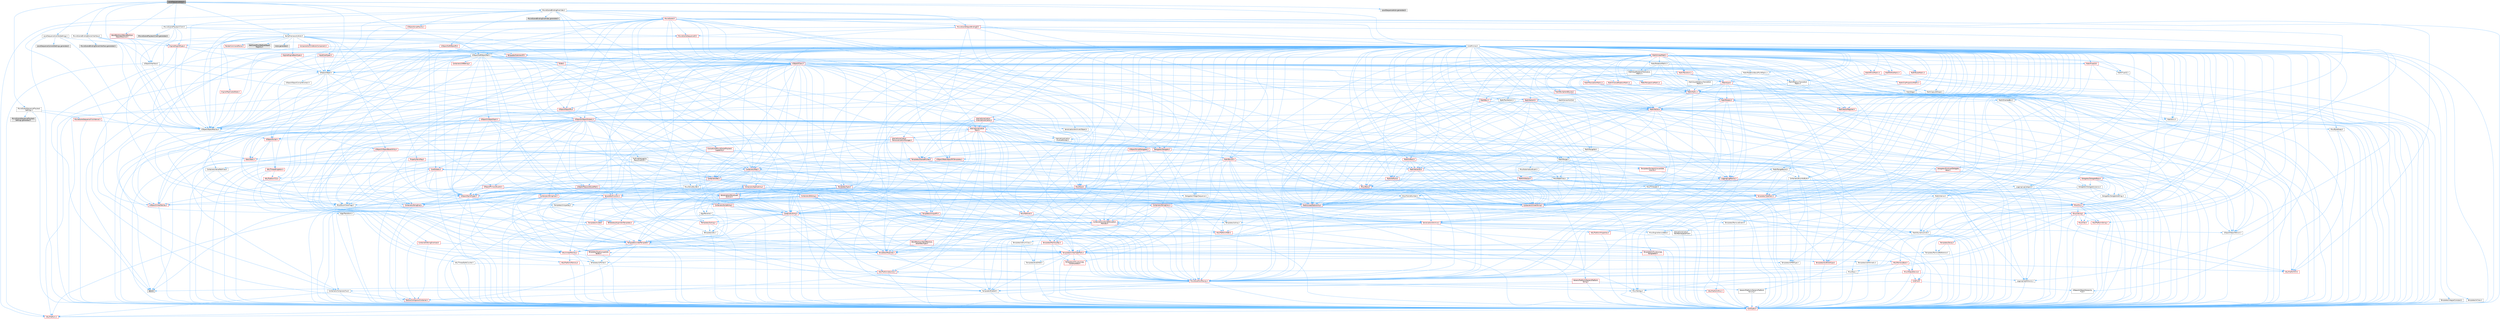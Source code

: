 digraph "LevelSequenceActor.h"
{
 // INTERACTIVE_SVG=YES
 // LATEX_PDF_SIZE
  bgcolor="transparent";
  edge [fontname=Helvetica,fontsize=10,labelfontname=Helvetica,labelfontsize=10];
  node [fontname=Helvetica,fontsize=10,shape=box,height=0.2,width=0.4];
  Node1 [id="Node000001",label="LevelSequenceActor.h",height=0.2,width=0.4,color="gray40", fillcolor="grey60", style="filled", fontcolor="black",tooltip=" "];
  Node1 -> Node2 [id="edge1_Node000001_Node000002",color="steelblue1",style="solid",tooltip=" "];
  Node2 [id="Node000002",label="CoreMinimal.h",height=0.2,width=0.4,color="grey40", fillcolor="white", style="filled",URL="$d7/d67/CoreMinimal_8h.html",tooltip=" "];
  Node2 -> Node3 [id="edge2_Node000002_Node000003",color="steelblue1",style="solid",tooltip=" "];
  Node3 [id="Node000003",label="CoreTypes.h",height=0.2,width=0.4,color="red", fillcolor="#FFF0F0", style="filled",URL="$dc/dec/CoreTypes_8h.html",tooltip=" "];
  Node3 -> Node4 [id="edge3_Node000003_Node000004",color="steelblue1",style="solid",tooltip=" "];
  Node4 [id="Node000004",label="HAL/Platform.h",height=0.2,width=0.4,color="red", fillcolor="#FFF0F0", style="filled",URL="$d9/dd0/Platform_8h.html",tooltip=" "];
  Node2 -> Node17 [id="edge4_Node000002_Node000017",color="steelblue1",style="solid",tooltip=" "];
  Node17 [id="Node000017",label="CoreFwd.h",height=0.2,width=0.4,color="red", fillcolor="#FFF0F0", style="filled",URL="$d1/d1e/CoreFwd_8h.html",tooltip=" "];
  Node17 -> Node3 [id="edge5_Node000017_Node000003",color="steelblue1",style="solid",tooltip=" "];
  Node17 -> Node18 [id="edge6_Node000017_Node000018",color="steelblue1",style="solid",tooltip=" "];
  Node18 [id="Node000018",label="Containers/ContainersFwd.h",height=0.2,width=0.4,color="grey40", fillcolor="white", style="filled",URL="$d4/d0a/ContainersFwd_8h.html",tooltip=" "];
  Node18 -> Node4 [id="edge7_Node000018_Node000004",color="steelblue1",style="solid",tooltip=" "];
  Node18 -> Node3 [id="edge8_Node000018_Node000003",color="steelblue1",style="solid",tooltip=" "];
  Node18 -> Node19 [id="edge9_Node000018_Node000019",color="steelblue1",style="solid",tooltip=" "];
  Node19 [id="Node000019",label="Traits/IsContiguousContainer.h",height=0.2,width=0.4,color="red", fillcolor="#FFF0F0", style="filled",URL="$d5/d3c/IsContiguousContainer_8h.html",tooltip=" "];
  Node19 -> Node3 [id="edge10_Node000019_Node000003",color="steelblue1",style="solid",tooltip=" "];
  Node17 -> Node23 [id="edge11_Node000017_Node000023",color="steelblue1",style="solid",tooltip=" "];
  Node23 [id="Node000023",label="UObject/UObjectHierarchy\lFwd.h",height=0.2,width=0.4,color="grey40", fillcolor="white", style="filled",URL="$d3/d13/UObjectHierarchyFwd_8h.html",tooltip=" "];
  Node2 -> Node23 [id="edge12_Node000002_Node000023",color="steelblue1",style="solid",tooltip=" "];
  Node2 -> Node18 [id="edge13_Node000002_Node000018",color="steelblue1",style="solid",tooltip=" "];
  Node2 -> Node24 [id="edge14_Node000002_Node000024",color="steelblue1",style="solid",tooltip=" "];
  Node24 [id="Node000024",label="Misc/VarArgs.h",height=0.2,width=0.4,color="grey40", fillcolor="white", style="filled",URL="$d5/d6f/VarArgs_8h.html",tooltip=" "];
  Node24 -> Node3 [id="edge15_Node000024_Node000003",color="steelblue1",style="solid",tooltip=" "];
  Node2 -> Node25 [id="edge16_Node000002_Node000025",color="steelblue1",style="solid",tooltip=" "];
  Node25 [id="Node000025",label="Logging/LogVerbosity.h",height=0.2,width=0.4,color="grey40", fillcolor="white", style="filled",URL="$d2/d8f/LogVerbosity_8h.html",tooltip=" "];
  Node25 -> Node3 [id="edge17_Node000025_Node000003",color="steelblue1",style="solid",tooltip=" "];
  Node2 -> Node26 [id="edge18_Node000002_Node000026",color="steelblue1",style="solid",tooltip=" "];
  Node26 [id="Node000026",label="Misc/OutputDevice.h",height=0.2,width=0.4,color="red", fillcolor="#FFF0F0", style="filled",URL="$d7/d32/OutputDevice_8h.html",tooltip=" "];
  Node26 -> Node17 [id="edge19_Node000026_Node000017",color="steelblue1",style="solid",tooltip=" "];
  Node26 -> Node3 [id="edge20_Node000026_Node000003",color="steelblue1",style="solid",tooltip=" "];
  Node26 -> Node25 [id="edge21_Node000026_Node000025",color="steelblue1",style="solid",tooltip=" "];
  Node26 -> Node24 [id="edge22_Node000026_Node000024",color="steelblue1",style="solid",tooltip=" "];
  Node2 -> Node32 [id="edge23_Node000002_Node000032",color="steelblue1",style="solid",tooltip=" "];
  Node32 [id="Node000032",label="HAL/PlatformCrt.h",height=0.2,width=0.4,color="red", fillcolor="#FFF0F0", style="filled",URL="$d8/d75/PlatformCrt_8h.html",tooltip=" "];
  Node2 -> Node42 [id="edge24_Node000002_Node000042",color="steelblue1",style="solid",tooltip=" "];
  Node42 [id="Node000042",label="HAL/PlatformMisc.h",height=0.2,width=0.4,color="red", fillcolor="#FFF0F0", style="filled",URL="$d0/df5/PlatformMisc_8h.html",tooltip=" "];
  Node42 -> Node3 [id="edge25_Node000042_Node000003",color="steelblue1",style="solid",tooltip=" "];
  Node2 -> Node61 [id="edge26_Node000002_Node000061",color="steelblue1",style="solid",tooltip=" "];
  Node61 [id="Node000061",label="Misc/AssertionMacros.h",height=0.2,width=0.4,color="red", fillcolor="#FFF0F0", style="filled",URL="$d0/dfa/AssertionMacros_8h.html",tooltip=" "];
  Node61 -> Node3 [id="edge27_Node000061_Node000003",color="steelblue1",style="solid",tooltip=" "];
  Node61 -> Node4 [id="edge28_Node000061_Node000004",color="steelblue1",style="solid",tooltip=" "];
  Node61 -> Node42 [id="edge29_Node000061_Node000042",color="steelblue1",style="solid",tooltip=" "];
  Node61 -> Node62 [id="edge30_Node000061_Node000062",color="steelblue1",style="solid",tooltip=" "];
  Node62 [id="Node000062",label="Templates/EnableIf.h",height=0.2,width=0.4,color="grey40", fillcolor="white", style="filled",URL="$d7/d60/EnableIf_8h.html",tooltip=" "];
  Node62 -> Node3 [id="edge31_Node000062_Node000003",color="steelblue1",style="solid",tooltip=" "];
  Node61 -> Node24 [id="edge32_Node000061_Node000024",color="steelblue1",style="solid",tooltip=" "];
  Node61 -> Node69 [id="edge33_Node000061_Node000069",color="steelblue1",style="solid",tooltip=" "];
  Node69 [id="Node000069",label="atomic",height=0.2,width=0.4,color="grey60", fillcolor="#E0E0E0", style="filled",tooltip=" "];
  Node2 -> Node70 [id="edge34_Node000002_Node000070",color="steelblue1",style="solid",tooltip=" "];
  Node70 [id="Node000070",label="Templates/IsPointer.h",height=0.2,width=0.4,color="grey40", fillcolor="white", style="filled",URL="$d7/d05/IsPointer_8h.html",tooltip=" "];
  Node70 -> Node3 [id="edge35_Node000070_Node000003",color="steelblue1",style="solid",tooltip=" "];
  Node2 -> Node71 [id="edge36_Node000002_Node000071",color="steelblue1",style="solid",tooltip=" "];
  Node71 [id="Node000071",label="HAL/PlatformMemory.h",height=0.2,width=0.4,color="red", fillcolor="#FFF0F0", style="filled",URL="$de/d68/PlatformMemory_8h.html",tooltip=" "];
  Node71 -> Node3 [id="edge37_Node000071_Node000003",color="steelblue1",style="solid",tooltip=" "];
  Node2 -> Node54 [id="edge38_Node000002_Node000054",color="steelblue1",style="solid",tooltip=" "];
  Node54 [id="Node000054",label="HAL/PlatformAtomics.h",height=0.2,width=0.4,color="red", fillcolor="#FFF0F0", style="filled",URL="$d3/d36/PlatformAtomics_8h.html",tooltip=" "];
  Node54 -> Node3 [id="edge39_Node000054_Node000003",color="steelblue1",style="solid",tooltip=" "];
  Node2 -> Node76 [id="edge40_Node000002_Node000076",color="steelblue1",style="solid",tooltip=" "];
  Node76 [id="Node000076",label="Misc/Exec.h",height=0.2,width=0.4,color="grey40", fillcolor="white", style="filled",URL="$de/ddb/Exec_8h.html",tooltip=" "];
  Node76 -> Node3 [id="edge41_Node000076_Node000003",color="steelblue1",style="solid",tooltip=" "];
  Node76 -> Node61 [id="edge42_Node000076_Node000061",color="steelblue1",style="solid",tooltip=" "];
  Node2 -> Node77 [id="edge43_Node000002_Node000077",color="steelblue1",style="solid",tooltip=" "];
  Node77 [id="Node000077",label="HAL/MemoryBase.h",height=0.2,width=0.4,color="red", fillcolor="#FFF0F0", style="filled",URL="$d6/d9f/MemoryBase_8h.html",tooltip=" "];
  Node77 -> Node3 [id="edge44_Node000077_Node000003",color="steelblue1",style="solid",tooltip=" "];
  Node77 -> Node54 [id="edge45_Node000077_Node000054",color="steelblue1",style="solid",tooltip=" "];
  Node77 -> Node32 [id="edge46_Node000077_Node000032",color="steelblue1",style="solid",tooltip=" "];
  Node77 -> Node76 [id="edge47_Node000077_Node000076",color="steelblue1",style="solid",tooltip=" "];
  Node77 -> Node26 [id="edge48_Node000077_Node000026",color="steelblue1",style="solid",tooltip=" "];
  Node2 -> Node87 [id="edge49_Node000002_Node000087",color="steelblue1",style="solid",tooltip=" "];
  Node87 [id="Node000087",label="HAL/UnrealMemory.h",height=0.2,width=0.4,color="red", fillcolor="#FFF0F0", style="filled",URL="$d9/d96/UnrealMemory_8h.html",tooltip=" "];
  Node87 -> Node3 [id="edge50_Node000087_Node000003",color="steelblue1",style="solid",tooltip=" "];
  Node87 -> Node77 [id="edge51_Node000087_Node000077",color="steelblue1",style="solid",tooltip=" "];
  Node87 -> Node71 [id="edge52_Node000087_Node000071",color="steelblue1",style="solid",tooltip=" "];
  Node87 -> Node70 [id="edge53_Node000087_Node000070",color="steelblue1",style="solid",tooltip=" "];
  Node2 -> Node89 [id="edge54_Node000002_Node000089",color="steelblue1",style="solid",tooltip=" "];
  Node89 [id="Node000089",label="Templates/IsArithmetic.h",height=0.2,width=0.4,color="grey40", fillcolor="white", style="filled",URL="$d2/d5d/IsArithmetic_8h.html",tooltip=" "];
  Node89 -> Node3 [id="edge55_Node000089_Node000003",color="steelblue1",style="solid",tooltip=" "];
  Node2 -> Node83 [id="edge56_Node000002_Node000083",color="steelblue1",style="solid",tooltip=" "];
  Node83 [id="Node000083",label="Templates/AndOrNot.h",height=0.2,width=0.4,color="grey40", fillcolor="white", style="filled",URL="$db/d0a/AndOrNot_8h.html",tooltip=" "];
  Node83 -> Node3 [id="edge57_Node000083_Node000003",color="steelblue1",style="solid",tooltip=" "];
  Node2 -> Node90 [id="edge58_Node000002_Node000090",color="steelblue1",style="solid",tooltip=" "];
  Node90 [id="Node000090",label="Templates/IsPODType.h",height=0.2,width=0.4,color="grey40", fillcolor="white", style="filled",URL="$d7/db1/IsPODType_8h.html",tooltip=" "];
  Node90 -> Node3 [id="edge59_Node000090_Node000003",color="steelblue1",style="solid",tooltip=" "];
  Node2 -> Node91 [id="edge60_Node000002_Node000091",color="steelblue1",style="solid",tooltip=" "];
  Node91 [id="Node000091",label="Templates/IsUECoreType.h",height=0.2,width=0.4,color="red", fillcolor="#FFF0F0", style="filled",URL="$d1/db8/IsUECoreType_8h.html",tooltip=" "];
  Node91 -> Node3 [id="edge61_Node000091_Node000003",color="steelblue1",style="solid",tooltip=" "];
  Node2 -> Node84 [id="edge62_Node000002_Node000084",color="steelblue1",style="solid",tooltip=" "];
  Node84 [id="Node000084",label="Templates/IsTriviallyCopy\lConstructible.h",height=0.2,width=0.4,color="red", fillcolor="#FFF0F0", style="filled",URL="$d3/d78/IsTriviallyCopyConstructible_8h.html",tooltip=" "];
  Node84 -> Node3 [id="edge63_Node000084_Node000003",color="steelblue1",style="solid",tooltip=" "];
  Node2 -> Node92 [id="edge64_Node000002_Node000092",color="steelblue1",style="solid",tooltip=" "];
  Node92 [id="Node000092",label="Templates/UnrealTypeTraits.h",height=0.2,width=0.4,color="red", fillcolor="#FFF0F0", style="filled",URL="$d2/d2d/UnrealTypeTraits_8h.html",tooltip=" "];
  Node92 -> Node3 [id="edge65_Node000092_Node000003",color="steelblue1",style="solid",tooltip=" "];
  Node92 -> Node70 [id="edge66_Node000092_Node000070",color="steelblue1",style="solid",tooltip=" "];
  Node92 -> Node61 [id="edge67_Node000092_Node000061",color="steelblue1",style="solid",tooltip=" "];
  Node92 -> Node83 [id="edge68_Node000092_Node000083",color="steelblue1",style="solid",tooltip=" "];
  Node92 -> Node62 [id="edge69_Node000092_Node000062",color="steelblue1",style="solid",tooltip=" "];
  Node92 -> Node89 [id="edge70_Node000092_Node000089",color="steelblue1",style="solid",tooltip=" "];
  Node92 -> Node90 [id="edge71_Node000092_Node000090",color="steelblue1",style="solid",tooltip=" "];
  Node92 -> Node91 [id="edge72_Node000092_Node000091",color="steelblue1",style="solid",tooltip=" "];
  Node92 -> Node84 [id="edge73_Node000092_Node000084",color="steelblue1",style="solid",tooltip=" "];
  Node2 -> Node62 [id="edge74_Node000002_Node000062",color="steelblue1",style="solid",tooltip=" "];
  Node2 -> Node94 [id="edge75_Node000002_Node000094",color="steelblue1",style="solid",tooltip=" "];
  Node94 [id="Node000094",label="Templates/RemoveReference.h",height=0.2,width=0.4,color="grey40", fillcolor="white", style="filled",URL="$da/dbe/RemoveReference_8h.html",tooltip=" "];
  Node94 -> Node3 [id="edge76_Node000094_Node000003",color="steelblue1",style="solid",tooltip=" "];
  Node2 -> Node95 [id="edge77_Node000002_Node000095",color="steelblue1",style="solid",tooltip=" "];
  Node95 [id="Node000095",label="Templates/IntegralConstant.h",height=0.2,width=0.4,color="grey40", fillcolor="white", style="filled",URL="$db/d1b/IntegralConstant_8h.html",tooltip=" "];
  Node95 -> Node3 [id="edge78_Node000095_Node000003",color="steelblue1",style="solid",tooltip=" "];
  Node2 -> Node96 [id="edge79_Node000002_Node000096",color="steelblue1",style="solid",tooltip=" "];
  Node96 [id="Node000096",label="Templates/IsClass.h",height=0.2,width=0.4,color="grey40", fillcolor="white", style="filled",URL="$db/dcb/IsClass_8h.html",tooltip=" "];
  Node96 -> Node3 [id="edge80_Node000096_Node000003",color="steelblue1",style="solid",tooltip=" "];
  Node2 -> Node97 [id="edge81_Node000002_Node000097",color="steelblue1",style="solid",tooltip=" "];
  Node97 [id="Node000097",label="Templates/TypeCompatible\lBytes.h",height=0.2,width=0.4,color="red", fillcolor="#FFF0F0", style="filled",URL="$df/d0a/TypeCompatibleBytes_8h.html",tooltip=" "];
  Node97 -> Node3 [id="edge82_Node000097_Node000003",color="steelblue1",style="solid",tooltip=" "];
  Node2 -> Node19 [id="edge83_Node000002_Node000019",color="steelblue1",style="solid",tooltip=" "];
  Node2 -> Node98 [id="edge84_Node000002_Node000098",color="steelblue1",style="solid",tooltip=" "];
  Node98 [id="Node000098",label="Templates/UnrealTemplate.h",height=0.2,width=0.4,color="red", fillcolor="#FFF0F0", style="filled",URL="$d4/d24/UnrealTemplate_8h.html",tooltip=" "];
  Node98 -> Node3 [id="edge85_Node000098_Node000003",color="steelblue1",style="solid",tooltip=" "];
  Node98 -> Node70 [id="edge86_Node000098_Node000070",color="steelblue1",style="solid",tooltip=" "];
  Node98 -> Node87 [id="edge87_Node000098_Node000087",color="steelblue1",style="solid",tooltip=" "];
  Node98 -> Node92 [id="edge88_Node000098_Node000092",color="steelblue1",style="solid",tooltip=" "];
  Node98 -> Node94 [id="edge89_Node000098_Node000094",color="steelblue1",style="solid",tooltip=" "];
  Node98 -> Node64 [id="edge90_Node000098_Node000064",color="steelblue1",style="solid",tooltip=" "];
  Node64 [id="Node000064",label="Templates/Requires.h",height=0.2,width=0.4,color="red", fillcolor="#FFF0F0", style="filled",URL="$dc/d96/Requires_8h.html",tooltip=" "];
  Node64 -> Node62 [id="edge91_Node000064_Node000062",color="steelblue1",style="solid",tooltip=" "];
  Node98 -> Node97 [id="edge92_Node000098_Node000097",color="steelblue1",style="solid",tooltip=" "];
  Node98 -> Node19 [id="edge93_Node000098_Node000019",color="steelblue1",style="solid",tooltip=" "];
  Node2 -> Node47 [id="edge94_Node000002_Node000047",color="steelblue1",style="solid",tooltip=" "];
  Node47 [id="Node000047",label="Math/NumericLimits.h",height=0.2,width=0.4,color="grey40", fillcolor="white", style="filled",URL="$df/d1b/NumericLimits_8h.html",tooltip=" "];
  Node47 -> Node3 [id="edge95_Node000047_Node000003",color="steelblue1",style="solid",tooltip=" "];
  Node2 -> Node102 [id="edge96_Node000002_Node000102",color="steelblue1",style="solid",tooltip=" "];
  Node102 [id="Node000102",label="HAL/PlatformMath.h",height=0.2,width=0.4,color="red", fillcolor="#FFF0F0", style="filled",URL="$dc/d53/PlatformMath_8h.html",tooltip=" "];
  Node102 -> Node3 [id="edge97_Node000102_Node000003",color="steelblue1",style="solid",tooltip=" "];
  Node2 -> Node85 [id="edge98_Node000002_Node000085",color="steelblue1",style="solid",tooltip=" "];
  Node85 [id="Node000085",label="Templates/IsTriviallyCopy\lAssignable.h",height=0.2,width=0.4,color="red", fillcolor="#FFF0F0", style="filled",URL="$d2/df2/IsTriviallyCopyAssignable_8h.html",tooltip=" "];
  Node85 -> Node3 [id="edge99_Node000085_Node000003",color="steelblue1",style="solid",tooltip=" "];
  Node2 -> Node110 [id="edge100_Node000002_Node000110",color="steelblue1",style="solid",tooltip=" "];
  Node110 [id="Node000110",label="Templates/MemoryOps.h",height=0.2,width=0.4,color="red", fillcolor="#FFF0F0", style="filled",URL="$db/dea/MemoryOps_8h.html",tooltip=" "];
  Node110 -> Node3 [id="edge101_Node000110_Node000003",color="steelblue1",style="solid",tooltip=" "];
  Node110 -> Node87 [id="edge102_Node000110_Node000087",color="steelblue1",style="solid",tooltip=" "];
  Node110 -> Node85 [id="edge103_Node000110_Node000085",color="steelblue1",style="solid",tooltip=" "];
  Node110 -> Node84 [id="edge104_Node000110_Node000084",color="steelblue1",style="solid",tooltip=" "];
  Node110 -> Node64 [id="edge105_Node000110_Node000064",color="steelblue1",style="solid",tooltip=" "];
  Node110 -> Node92 [id="edge106_Node000110_Node000092",color="steelblue1",style="solid",tooltip=" "];
  Node2 -> Node111 [id="edge107_Node000002_Node000111",color="steelblue1",style="solid",tooltip=" "];
  Node111 [id="Node000111",label="Containers/ContainerAllocation\lPolicies.h",height=0.2,width=0.4,color="red", fillcolor="#FFF0F0", style="filled",URL="$d7/dff/ContainerAllocationPolicies_8h.html",tooltip=" "];
  Node111 -> Node3 [id="edge108_Node000111_Node000003",color="steelblue1",style="solid",tooltip=" "];
  Node111 -> Node111 [id="edge109_Node000111_Node000111",color="steelblue1",style="solid",tooltip=" "];
  Node111 -> Node102 [id="edge110_Node000111_Node000102",color="steelblue1",style="solid",tooltip=" "];
  Node111 -> Node87 [id="edge111_Node000111_Node000087",color="steelblue1",style="solid",tooltip=" "];
  Node111 -> Node47 [id="edge112_Node000111_Node000047",color="steelblue1",style="solid",tooltip=" "];
  Node111 -> Node61 [id="edge113_Node000111_Node000061",color="steelblue1",style="solid",tooltip=" "];
  Node111 -> Node110 [id="edge114_Node000111_Node000110",color="steelblue1",style="solid",tooltip=" "];
  Node111 -> Node97 [id="edge115_Node000111_Node000097",color="steelblue1",style="solid",tooltip=" "];
  Node2 -> Node114 [id="edge116_Node000002_Node000114",color="steelblue1",style="solid",tooltip=" "];
  Node114 [id="Node000114",label="Templates/IsEnumClass.h",height=0.2,width=0.4,color="grey40", fillcolor="white", style="filled",URL="$d7/d15/IsEnumClass_8h.html",tooltip=" "];
  Node114 -> Node3 [id="edge117_Node000114_Node000003",color="steelblue1",style="solid",tooltip=" "];
  Node114 -> Node83 [id="edge118_Node000114_Node000083",color="steelblue1",style="solid",tooltip=" "];
  Node2 -> Node115 [id="edge119_Node000002_Node000115",color="steelblue1",style="solid",tooltip=" "];
  Node115 [id="Node000115",label="HAL/PlatformProperties.h",height=0.2,width=0.4,color="red", fillcolor="#FFF0F0", style="filled",URL="$d9/db0/PlatformProperties_8h.html",tooltip=" "];
  Node115 -> Node3 [id="edge120_Node000115_Node000003",color="steelblue1",style="solid",tooltip=" "];
  Node2 -> Node118 [id="edge121_Node000002_Node000118",color="steelblue1",style="solid",tooltip=" "];
  Node118 [id="Node000118",label="Misc/EngineVersionBase.h",height=0.2,width=0.4,color="grey40", fillcolor="white", style="filled",URL="$d5/d2b/EngineVersionBase_8h.html",tooltip=" "];
  Node118 -> Node3 [id="edge122_Node000118_Node000003",color="steelblue1",style="solid",tooltip=" "];
  Node2 -> Node119 [id="edge123_Node000002_Node000119",color="steelblue1",style="solid",tooltip=" "];
  Node119 [id="Node000119",label="Internationalization\l/TextNamespaceFwd.h",height=0.2,width=0.4,color="grey40", fillcolor="white", style="filled",URL="$d8/d97/TextNamespaceFwd_8h.html",tooltip=" "];
  Node119 -> Node3 [id="edge124_Node000119_Node000003",color="steelblue1",style="solid",tooltip=" "];
  Node2 -> Node120 [id="edge125_Node000002_Node000120",color="steelblue1",style="solid",tooltip=" "];
  Node120 [id="Node000120",label="Serialization/Archive.h",height=0.2,width=0.4,color="red", fillcolor="#FFF0F0", style="filled",URL="$d7/d3b/Archive_8h.html",tooltip=" "];
  Node120 -> Node17 [id="edge126_Node000120_Node000017",color="steelblue1",style="solid",tooltip=" "];
  Node120 -> Node3 [id="edge127_Node000120_Node000003",color="steelblue1",style="solid",tooltip=" "];
  Node120 -> Node115 [id="edge128_Node000120_Node000115",color="steelblue1",style="solid",tooltip=" "];
  Node120 -> Node119 [id="edge129_Node000120_Node000119",color="steelblue1",style="solid",tooltip=" "];
  Node120 -> Node61 [id="edge130_Node000120_Node000061",color="steelblue1",style="solid",tooltip=" "];
  Node120 -> Node118 [id="edge131_Node000120_Node000118",color="steelblue1",style="solid",tooltip=" "];
  Node120 -> Node24 [id="edge132_Node000120_Node000024",color="steelblue1",style="solid",tooltip=" "];
  Node120 -> Node62 [id="edge133_Node000120_Node000062",color="steelblue1",style="solid",tooltip=" "];
  Node120 -> Node114 [id="edge134_Node000120_Node000114",color="steelblue1",style="solid",tooltip=" "];
  Node120 -> Node98 [id="edge135_Node000120_Node000098",color="steelblue1",style="solid",tooltip=" "];
  Node120 -> Node123 [id="edge136_Node000120_Node000123",color="steelblue1",style="solid",tooltip=" "];
  Node123 [id="Node000123",label="UObject/ObjectVersion.h",height=0.2,width=0.4,color="grey40", fillcolor="white", style="filled",URL="$da/d63/ObjectVersion_8h.html",tooltip=" "];
  Node123 -> Node3 [id="edge137_Node000123_Node000003",color="steelblue1",style="solid",tooltip=" "];
  Node2 -> Node124 [id="edge138_Node000002_Node000124",color="steelblue1",style="solid",tooltip=" "];
  Node124 [id="Node000124",label="Templates/Less.h",height=0.2,width=0.4,color="grey40", fillcolor="white", style="filled",URL="$de/dc8/Less_8h.html",tooltip=" "];
  Node124 -> Node3 [id="edge139_Node000124_Node000003",color="steelblue1",style="solid",tooltip=" "];
  Node124 -> Node98 [id="edge140_Node000124_Node000098",color="steelblue1",style="solid",tooltip=" "];
  Node2 -> Node125 [id="edge141_Node000002_Node000125",color="steelblue1",style="solid",tooltip=" "];
  Node125 [id="Node000125",label="Templates/Sorting.h",height=0.2,width=0.4,color="red", fillcolor="#FFF0F0", style="filled",URL="$d3/d9e/Sorting_8h.html",tooltip=" "];
  Node125 -> Node3 [id="edge142_Node000125_Node000003",color="steelblue1",style="solid",tooltip=" "];
  Node125 -> Node102 [id="edge143_Node000125_Node000102",color="steelblue1",style="solid",tooltip=" "];
  Node125 -> Node124 [id="edge144_Node000125_Node000124",color="steelblue1",style="solid",tooltip=" "];
  Node2 -> Node136 [id="edge145_Node000002_Node000136",color="steelblue1",style="solid",tooltip=" "];
  Node136 [id="Node000136",label="Misc/Char.h",height=0.2,width=0.4,color="red", fillcolor="#FFF0F0", style="filled",URL="$d0/d58/Char_8h.html",tooltip=" "];
  Node136 -> Node3 [id="edge146_Node000136_Node000003",color="steelblue1",style="solid",tooltip=" "];
  Node2 -> Node139 [id="edge147_Node000002_Node000139",color="steelblue1",style="solid",tooltip=" "];
  Node139 [id="Node000139",label="GenericPlatform/GenericPlatform\lStricmp.h",height=0.2,width=0.4,color="grey40", fillcolor="white", style="filled",URL="$d2/d86/GenericPlatformStricmp_8h.html",tooltip=" "];
  Node139 -> Node3 [id="edge148_Node000139_Node000003",color="steelblue1",style="solid",tooltip=" "];
  Node2 -> Node140 [id="edge149_Node000002_Node000140",color="steelblue1",style="solid",tooltip=" "];
  Node140 [id="Node000140",label="GenericPlatform/GenericPlatform\lString.h",height=0.2,width=0.4,color="red", fillcolor="#FFF0F0", style="filled",URL="$dd/d20/GenericPlatformString_8h.html",tooltip=" "];
  Node140 -> Node3 [id="edge150_Node000140_Node000003",color="steelblue1",style="solid",tooltip=" "];
  Node140 -> Node139 [id="edge151_Node000140_Node000139",color="steelblue1",style="solid",tooltip=" "];
  Node140 -> Node62 [id="edge152_Node000140_Node000062",color="steelblue1",style="solid",tooltip=" "];
  Node2 -> Node73 [id="edge153_Node000002_Node000073",color="steelblue1",style="solid",tooltip=" "];
  Node73 [id="Node000073",label="HAL/PlatformString.h",height=0.2,width=0.4,color="red", fillcolor="#FFF0F0", style="filled",URL="$db/db5/PlatformString_8h.html",tooltip=" "];
  Node73 -> Node3 [id="edge154_Node000073_Node000003",color="steelblue1",style="solid",tooltip=" "];
  Node2 -> Node143 [id="edge155_Node000002_Node000143",color="steelblue1",style="solid",tooltip=" "];
  Node143 [id="Node000143",label="Misc/CString.h",height=0.2,width=0.4,color="red", fillcolor="#FFF0F0", style="filled",URL="$d2/d49/CString_8h.html",tooltip=" "];
  Node143 -> Node3 [id="edge156_Node000143_Node000003",color="steelblue1",style="solid",tooltip=" "];
  Node143 -> Node32 [id="edge157_Node000143_Node000032",color="steelblue1",style="solid",tooltip=" "];
  Node143 -> Node73 [id="edge158_Node000143_Node000073",color="steelblue1",style="solid",tooltip=" "];
  Node143 -> Node61 [id="edge159_Node000143_Node000061",color="steelblue1",style="solid",tooltip=" "];
  Node143 -> Node136 [id="edge160_Node000143_Node000136",color="steelblue1",style="solid",tooltip=" "];
  Node143 -> Node24 [id="edge161_Node000143_Node000024",color="steelblue1",style="solid",tooltip=" "];
  Node2 -> Node144 [id="edge162_Node000002_Node000144",color="steelblue1",style="solid",tooltip=" "];
  Node144 [id="Node000144",label="Misc/Crc.h",height=0.2,width=0.4,color="red", fillcolor="#FFF0F0", style="filled",URL="$d4/dd2/Crc_8h.html",tooltip=" "];
  Node144 -> Node3 [id="edge163_Node000144_Node000003",color="steelblue1",style="solid",tooltip=" "];
  Node144 -> Node73 [id="edge164_Node000144_Node000073",color="steelblue1",style="solid",tooltip=" "];
  Node144 -> Node61 [id="edge165_Node000144_Node000061",color="steelblue1",style="solid",tooltip=" "];
  Node144 -> Node143 [id="edge166_Node000144_Node000143",color="steelblue1",style="solid",tooltip=" "];
  Node144 -> Node136 [id="edge167_Node000144_Node000136",color="steelblue1",style="solid",tooltip=" "];
  Node144 -> Node92 [id="edge168_Node000144_Node000092",color="steelblue1",style="solid",tooltip=" "];
  Node2 -> Node135 [id="edge169_Node000002_Node000135",color="steelblue1",style="solid",tooltip=" "];
  Node135 [id="Node000135",label="Math/UnrealMathUtility.h",height=0.2,width=0.4,color="red", fillcolor="#FFF0F0", style="filled",URL="$db/db8/UnrealMathUtility_8h.html",tooltip=" "];
  Node135 -> Node3 [id="edge170_Node000135_Node000003",color="steelblue1",style="solid",tooltip=" "];
  Node135 -> Node61 [id="edge171_Node000135_Node000061",color="steelblue1",style="solid",tooltip=" "];
  Node135 -> Node102 [id="edge172_Node000135_Node000102",color="steelblue1",style="solid",tooltip=" "];
  Node135 -> Node64 [id="edge173_Node000135_Node000064",color="steelblue1",style="solid",tooltip=" "];
  Node2 -> Node145 [id="edge174_Node000002_Node000145",color="steelblue1",style="solid",tooltip=" "];
  Node145 [id="Node000145",label="Containers/UnrealString.h",height=0.2,width=0.4,color="red", fillcolor="#FFF0F0", style="filled",URL="$d5/dba/UnrealString_8h.html",tooltip=" "];
  Node2 -> Node149 [id="edge175_Node000002_Node000149",color="steelblue1",style="solid",tooltip=" "];
  Node149 [id="Node000149",label="Containers/Array.h",height=0.2,width=0.4,color="red", fillcolor="#FFF0F0", style="filled",URL="$df/dd0/Array_8h.html",tooltip=" "];
  Node149 -> Node3 [id="edge176_Node000149_Node000003",color="steelblue1",style="solid",tooltip=" "];
  Node149 -> Node61 [id="edge177_Node000149_Node000061",color="steelblue1",style="solid",tooltip=" "];
  Node149 -> Node87 [id="edge178_Node000149_Node000087",color="steelblue1",style="solid",tooltip=" "];
  Node149 -> Node92 [id="edge179_Node000149_Node000092",color="steelblue1",style="solid",tooltip=" "];
  Node149 -> Node98 [id="edge180_Node000149_Node000098",color="steelblue1",style="solid",tooltip=" "];
  Node149 -> Node111 [id="edge181_Node000149_Node000111",color="steelblue1",style="solid",tooltip=" "];
  Node149 -> Node120 [id="edge182_Node000149_Node000120",color="steelblue1",style="solid",tooltip=" "];
  Node149 -> Node128 [id="edge183_Node000149_Node000128",color="steelblue1",style="solid",tooltip=" "];
  Node128 [id="Node000128",label="Templates/Invoke.h",height=0.2,width=0.4,color="red", fillcolor="#FFF0F0", style="filled",URL="$d7/deb/Invoke_8h.html",tooltip=" "];
  Node128 -> Node3 [id="edge184_Node000128_Node000003",color="steelblue1",style="solid",tooltip=" "];
  Node128 -> Node98 [id="edge185_Node000128_Node000098",color="steelblue1",style="solid",tooltip=" "];
  Node149 -> Node124 [id="edge186_Node000149_Node000124",color="steelblue1",style="solid",tooltip=" "];
  Node149 -> Node64 [id="edge187_Node000149_Node000064",color="steelblue1",style="solid",tooltip=" "];
  Node149 -> Node125 [id="edge188_Node000149_Node000125",color="steelblue1",style="solid",tooltip=" "];
  Node149 -> Node172 [id="edge189_Node000149_Node000172",color="steelblue1",style="solid",tooltip=" "];
  Node172 [id="Node000172",label="Templates/AlignmentTemplates.h",height=0.2,width=0.4,color="red", fillcolor="#FFF0F0", style="filled",URL="$dd/d32/AlignmentTemplates_8h.html",tooltip=" "];
  Node172 -> Node3 [id="edge190_Node000172_Node000003",color="steelblue1",style="solid",tooltip=" "];
  Node172 -> Node70 [id="edge191_Node000172_Node000070",color="steelblue1",style="solid",tooltip=" "];
  Node2 -> Node173 [id="edge192_Node000002_Node000173",color="steelblue1",style="solid",tooltip=" "];
  Node173 [id="Node000173",label="Misc/FrameNumber.h",height=0.2,width=0.4,color="grey40", fillcolor="white", style="filled",URL="$dd/dbd/FrameNumber_8h.html",tooltip=" "];
  Node173 -> Node3 [id="edge193_Node000173_Node000003",color="steelblue1",style="solid",tooltip=" "];
  Node173 -> Node47 [id="edge194_Node000173_Node000047",color="steelblue1",style="solid",tooltip=" "];
  Node173 -> Node135 [id="edge195_Node000173_Node000135",color="steelblue1",style="solid",tooltip=" "];
  Node173 -> Node62 [id="edge196_Node000173_Node000062",color="steelblue1",style="solid",tooltip=" "];
  Node173 -> Node92 [id="edge197_Node000173_Node000092",color="steelblue1",style="solid",tooltip=" "];
  Node2 -> Node174 [id="edge198_Node000002_Node000174",color="steelblue1",style="solid",tooltip=" "];
  Node174 [id="Node000174",label="Misc/Timespan.h",height=0.2,width=0.4,color="grey40", fillcolor="white", style="filled",URL="$da/dd9/Timespan_8h.html",tooltip=" "];
  Node174 -> Node3 [id="edge199_Node000174_Node000003",color="steelblue1",style="solid",tooltip=" "];
  Node174 -> Node175 [id="edge200_Node000174_Node000175",color="steelblue1",style="solid",tooltip=" "];
  Node175 [id="Node000175",label="Math/Interval.h",height=0.2,width=0.4,color="grey40", fillcolor="white", style="filled",URL="$d1/d55/Interval_8h.html",tooltip=" "];
  Node175 -> Node3 [id="edge201_Node000175_Node000003",color="steelblue1",style="solid",tooltip=" "];
  Node175 -> Node89 [id="edge202_Node000175_Node000089",color="steelblue1",style="solid",tooltip=" "];
  Node175 -> Node92 [id="edge203_Node000175_Node000092",color="steelblue1",style="solid",tooltip=" "];
  Node175 -> Node47 [id="edge204_Node000175_Node000047",color="steelblue1",style="solid",tooltip=" "];
  Node175 -> Node135 [id="edge205_Node000175_Node000135",color="steelblue1",style="solid",tooltip=" "];
  Node174 -> Node135 [id="edge206_Node000174_Node000135",color="steelblue1",style="solid",tooltip=" "];
  Node174 -> Node61 [id="edge207_Node000174_Node000061",color="steelblue1",style="solid",tooltip=" "];
  Node2 -> Node176 [id="edge208_Node000002_Node000176",color="steelblue1",style="solid",tooltip=" "];
  Node176 [id="Node000176",label="Containers/StringConv.h",height=0.2,width=0.4,color="red", fillcolor="#FFF0F0", style="filled",URL="$d3/ddf/StringConv_8h.html",tooltip=" "];
  Node176 -> Node3 [id="edge209_Node000176_Node000003",color="steelblue1",style="solid",tooltip=" "];
  Node176 -> Node61 [id="edge210_Node000176_Node000061",color="steelblue1",style="solid",tooltip=" "];
  Node176 -> Node111 [id="edge211_Node000176_Node000111",color="steelblue1",style="solid",tooltip=" "];
  Node176 -> Node149 [id="edge212_Node000176_Node000149",color="steelblue1",style="solid",tooltip=" "];
  Node176 -> Node143 [id="edge213_Node000176_Node000143",color="steelblue1",style="solid",tooltip=" "];
  Node176 -> Node177 [id="edge214_Node000176_Node000177",color="steelblue1",style="solid",tooltip=" "];
  Node177 [id="Node000177",label="Templates/IsArray.h",height=0.2,width=0.4,color="grey40", fillcolor="white", style="filled",URL="$d8/d8d/IsArray_8h.html",tooltip=" "];
  Node177 -> Node3 [id="edge215_Node000177_Node000003",color="steelblue1",style="solid",tooltip=" "];
  Node176 -> Node98 [id="edge216_Node000176_Node000098",color="steelblue1",style="solid",tooltip=" "];
  Node176 -> Node92 [id="edge217_Node000176_Node000092",color="steelblue1",style="solid",tooltip=" "];
  Node176 -> Node19 [id="edge218_Node000176_Node000019",color="steelblue1",style="solid",tooltip=" "];
  Node2 -> Node178 [id="edge219_Node000002_Node000178",color="steelblue1",style="solid",tooltip=" "];
  Node178 [id="Node000178",label="UObject/UnrealNames.h",height=0.2,width=0.4,color="red", fillcolor="#FFF0F0", style="filled",URL="$d8/db1/UnrealNames_8h.html",tooltip=" "];
  Node178 -> Node3 [id="edge220_Node000178_Node000003",color="steelblue1",style="solid",tooltip=" "];
  Node2 -> Node180 [id="edge221_Node000002_Node000180",color="steelblue1",style="solid",tooltip=" "];
  Node180 [id="Node000180",label="UObject/NameTypes.h",height=0.2,width=0.4,color="red", fillcolor="#FFF0F0", style="filled",URL="$d6/d35/NameTypes_8h.html",tooltip=" "];
  Node180 -> Node3 [id="edge222_Node000180_Node000003",color="steelblue1",style="solid",tooltip=" "];
  Node180 -> Node61 [id="edge223_Node000180_Node000061",color="steelblue1",style="solid",tooltip=" "];
  Node180 -> Node87 [id="edge224_Node000180_Node000087",color="steelblue1",style="solid",tooltip=" "];
  Node180 -> Node92 [id="edge225_Node000180_Node000092",color="steelblue1",style="solid",tooltip=" "];
  Node180 -> Node98 [id="edge226_Node000180_Node000098",color="steelblue1",style="solid",tooltip=" "];
  Node180 -> Node145 [id="edge227_Node000180_Node000145",color="steelblue1",style="solid",tooltip=" "];
  Node180 -> Node176 [id="edge228_Node000180_Node000176",color="steelblue1",style="solid",tooltip=" "];
  Node180 -> Node44 [id="edge229_Node000180_Node000044",color="steelblue1",style="solid",tooltip=" "];
  Node44 [id="Node000044",label="Containers/StringFwd.h",height=0.2,width=0.4,color="red", fillcolor="#FFF0F0", style="filled",URL="$df/d37/StringFwd_8h.html",tooltip=" "];
  Node44 -> Node3 [id="edge230_Node000044_Node000003",color="steelblue1",style="solid",tooltip=" "];
  Node44 -> Node19 [id="edge231_Node000044_Node000019",color="steelblue1",style="solid",tooltip=" "];
  Node180 -> Node178 [id="edge232_Node000180_Node000178",color="steelblue1",style="solid",tooltip=" "];
  Node2 -> Node188 [id="edge233_Node000002_Node000188",color="steelblue1",style="solid",tooltip=" "];
  Node188 [id="Node000188",label="Misc/Parse.h",height=0.2,width=0.4,color="red", fillcolor="#FFF0F0", style="filled",URL="$dc/d71/Parse_8h.html",tooltip=" "];
  Node188 -> Node44 [id="edge234_Node000188_Node000044",color="steelblue1",style="solid",tooltip=" "];
  Node188 -> Node145 [id="edge235_Node000188_Node000145",color="steelblue1",style="solid",tooltip=" "];
  Node188 -> Node3 [id="edge236_Node000188_Node000003",color="steelblue1",style="solid",tooltip=" "];
  Node188 -> Node32 [id="edge237_Node000188_Node000032",color="steelblue1",style="solid",tooltip=" "];
  Node188 -> Node49 [id="edge238_Node000188_Node000049",color="steelblue1",style="solid",tooltip=" "];
  Node49 [id="Node000049",label="Misc/EnumClassFlags.h",height=0.2,width=0.4,color="grey40", fillcolor="white", style="filled",URL="$d8/de7/EnumClassFlags_8h.html",tooltip=" "];
  Node188 -> Node189 [id="edge239_Node000188_Node000189",color="steelblue1",style="solid",tooltip=" "];
  Node189 [id="Node000189",label="Templates/Function.h",height=0.2,width=0.4,color="red", fillcolor="#FFF0F0", style="filled",URL="$df/df5/Function_8h.html",tooltip=" "];
  Node189 -> Node3 [id="edge240_Node000189_Node000003",color="steelblue1",style="solid",tooltip=" "];
  Node189 -> Node61 [id="edge241_Node000189_Node000061",color="steelblue1",style="solid",tooltip=" "];
  Node189 -> Node87 [id="edge242_Node000189_Node000087",color="steelblue1",style="solid",tooltip=" "];
  Node189 -> Node92 [id="edge243_Node000189_Node000092",color="steelblue1",style="solid",tooltip=" "];
  Node189 -> Node128 [id="edge244_Node000189_Node000128",color="steelblue1",style="solid",tooltip=" "];
  Node189 -> Node98 [id="edge245_Node000189_Node000098",color="steelblue1",style="solid",tooltip=" "];
  Node189 -> Node64 [id="edge246_Node000189_Node000064",color="steelblue1",style="solid",tooltip=" "];
  Node189 -> Node135 [id="edge247_Node000189_Node000135",color="steelblue1",style="solid",tooltip=" "];
  Node2 -> Node172 [id="edge248_Node000002_Node000172",color="steelblue1",style="solid",tooltip=" "];
  Node2 -> Node191 [id="edge249_Node000002_Node000191",color="steelblue1",style="solid",tooltip=" "];
  Node191 [id="Node000191",label="Misc/StructBuilder.h",height=0.2,width=0.4,color="grey40", fillcolor="white", style="filled",URL="$d9/db3/StructBuilder_8h.html",tooltip=" "];
  Node191 -> Node3 [id="edge250_Node000191_Node000003",color="steelblue1",style="solid",tooltip=" "];
  Node191 -> Node135 [id="edge251_Node000191_Node000135",color="steelblue1",style="solid",tooltip=" "];
  Node191 -> Node172 [id="edge252_Node000191_Node000172",color="steelblue1",style="solid",tooltip=" "];
  Node2 -> Node104 [id="edge253_Node000002_Node000104",color="steelblue1",style="solid",tooltip=" "];
  Node104 [id="Node000104",label="Templates/Decay.h",height=0.2,width=0.4,color="red", fillcolor="#FFF0F0", style="filled",URL="$dd/d0f/Decay_8h.html",tooltip=" "];
  Node104 -> Node3 [id="edge254_Node000104_Node000003",color="steelblue1",style="solid",tooltip=" "];
  Node104 -> Node94 [id="edge255_Node000104_Node000094",color="steelblue1",style="solid",tooltip=" "];
  Node2 -> Node192 [id="edge256_Node000002_Node000192",color="steelblue1",style="solid",tooltip=" "];
  Node192 [id="Node000192",label="Templates/PointerIsConvertible\lFromTo.h",height=0.2,width=0.4,color="red", fillcolor="#FFF0F0", style="filled",URL="$d6/d65/PointerIsConvertibleFromTo_8h.html",tooltip=" "];
  Node192 -> Node3 [id="edge257_Node000192_Node000003",color="steelblue1",style="solid",tooltip=" "];
  Node2 -> Node128 [id="edge258_Node000002_Node000128",color="steelblue1",style="solid",tooltip=" "];
  Node2 -> Node189 [id="edge259_Node000002_Node000189",color="steelblue1",style="solid",tooltip=" "];
  Node2 -> Node161 [id="edge260_Node000002_Node000161",color="steelblue1",style="solid",tooltip=" "];
  Node161 [id="Node000161",label="Templates/TypeHash.h",height=0.2,width=0.4,color="red", fillcolor="#FFF0F0", style="filled",URL="$d1/d62/TypeHash_8h.html",tooltip=" "];
  Node161 -> Node3 [id="edge261_Node000161_Node000003",color="steelblue1",style="solid",tooltip=" "];
  Node161 -> Node64 [id="edge262_Node000161_Node000064",color="steelblue1",style="solid",tooltip=" "];
  Node161 -> Node144 [id="edge263_Node000161_Node000144",color="steelblue1",style="solid",tooltip=" "];
  Node2 -> Node193 [id="edge264_Node000002_Node000193",color="steelblue1",style="solid",tooltip=" "];
  Node193 [id="Node000193",label="Containers/ScriptArray.h",height=0.2,width=0.4,color="red", fillcolor="#FFF0F0", style="filled",URL="$dc/daf/ScriptArray_8h.html",tooltip=" "];
  Node193 -> Node3 [id="edge265_Node000193_Node000003",color="steelblue1",style="solid",tooltip=" "];
  Node193 -> Node61 [id="edge266_Node000193_Node000061",color="steelblue1",style="solid",tooltip=" "];
  Node193 -> Node87 [id="edge267_Node000193_Node000087",color="steelblue1",style="solid",tooltip=" "];
  Node193 -> Node111 [id="edge268_Node000193_Node000111",color="steelblue1",style="solid",tooltip=" "];
  Node193 -> Node149 [id="edge269_Node000193_Node000149",color="steelblue1",style="solid",tooltip=" "];
  Node2 -> Node194 [id="edge270_Node000002_Node000194",color="steelblue1",style="solid",tooltip=" "];
  Node194 [id="Node000194",label="Containers/BitArray.h",height=0.2,width=0.4,color="red", fillcolor="#FFF0F0", style="filled",URL="$d1/de4/BitArray_8h.html",tooltip=" "];
  Node194 -> Node111 [id="edge271_Node000194_Node000111",color="steelblue1",style="solid",tooltip=" "];
  Node194 -> Node3 [id="edge272_Node000194_Node000003",color="steelblue1",style="solid",tooltip=" "];
  Node194 -> Node54 [id="edge273_Node000194_Node000054",color="steelblue1",style="solid",tooltip=" "];
  Node194 -> Node87 [id="edge274_Node000194_Node000087",color="steelblue1",style="solid",tooltip=" "];
  Node194 -> Node135 [id="edge275_Node000194_Node000135",color="steelblue1",style="solid",tooltip=" "];
  Node194 -> Node61 [id="edge276_Node000194_Node000061",color="steelblue1",style="solid",tooltip=" "];
  Node194 -> Node49 [id="edge277_Node000194_Node000049",color="steelblue1",style="solid",tooltip=" "];
  Node194 -> Node120 [id="edge278_Node000194_Node000120",color="steelblue1",style="solid",tooltip=" "];
  Node194 -> Node62 [id="edge279_Node000194_Node000062",color="steelblue1",style="solid",tooltip=" "];
  Node194 -> Node128 [id="edge280_Node000194_Node000128",color="steelblue1",style="solid",tooltip=" "];
  Node194 -> Node98 [id="edge281_Node000194_Node000098",color="steelblue1",style="solid",tooltip=" "];
  Node194 -> Node92 [id="edge282_Node000194_Node000092",color="steelblue1",style="solid",tooltip=" "];
  Node2 -> Node195 [id="edge283_Node000002_Node000195",color="steelblue1",style="solid",tooltip=" "];
  Node195 [id="Node000195",label="Containers/SparseArray.h",height=0.2,width=0.4,color="red", fillcolor="#FFF0F0", style="filled",URL="$d5/dbf/SparseArray_8h.html",tooltip=" "];
  Node195 -> Node3 [id="edge284_Node000195_Node000003",color="steelblue1",style="solid",tooltip=" "];
  Node195 -> Node61 [id="edge285_Node000195_Node000061",color="steelblue1",style="solid",tooltip=" "];
  Node195 -> Node87 [id="edge286_Node000195_Node000087",color="steelblue1",style="solid",tooltip=" "];
  Node195 -> Node92 [id="edge287_Node000195_Node000092",color="steelblue1",style="solid",tooltip=" "];
  Node195 -> Node98 [id="edge288_Node000195_Node000098",color="steelblue1",style="solid",tooltip=" "];
  Node195 -> Node111 [id="edge289_Node000195_Node000111",color="steelblue1",style="solid",tooltip=" "];
  Node195 -> Node124 [id="edge290_Node000195_Node000124",color="steelblue1",style="solid",tooltip=" "];
  Node195 -> Node149 [id="edge291_Node000195_Node000149",color="steelblue1",style="solid",tooltip=" "];
  Node195 -> Node135 [id="edge292_Node000195_Node000135",color="steelblue1",style="solid",tooltip=" "];
  Node195 -> Node193 [id="edge293_Node000195_Node000193",color="steelblue1",style="solid",tooltip=" "];
  Node195 -> Node194 [id="edge294_Node000195_Node000194",color="steelblue1",style="solid",tooltip=" "];
  Node195 -> Node196 [id="edge295_Node000195_Node000196",color="steelblue1",style="solid",tooltip=" "];
  Node196 [id="Node000196",label="Serialization/Structured\lArchive.h",height=0.2,width=0.4,color="red", fillcolor="#FFF0F0", style="filled",URL="$d9/d1e/StructuredArchive_8h.html",tooltip=" "];
  Node196 -> Node149 [id="edge296_Node000196_Node000149",color="steelblue1",style="solid",tooltip=" "];
  Node196 -> Node111 [id="edge297_Node000196_Node000111",color="steelblue1",style="solid",tooltip=" "];
  Node196 -> Node3 [id="edge298_Node000196_Node000003",color="steelblue1",style="solid",tooltip=" "];
  Node196 -> Node120 [id="edge299_Node000196_Node000120",color="steelblue1",style="solid",tooltip=" "];
  Node196 -> Node207 [id="edge300_Node000196_Node000207",color="steelblue1",style="solid",tooltip=" "];
  Node207 [id="Node000207",label="Templates/UniqueObj.h",height=0.2,width=0.4,color="grey40", fillcolor="white", style="filled",URL="$da/d95/UniqueObj_8h.html",tooltip=" "];
  Node207 -> Node3 [id="edge301_Node000207_Node000003",color="steelblue1",style="solid",tooltip=" "];
  Node207 -> Node208 [id="edge302_Node000207_Node000208",color="steelblue1",style="solid",tooltip=" "];
  Node208 [id="Node000208",label="Templates/UniquePtr.h",height=0.2,width=0.4,color="red", fillcolor="#FFF0F0", style="filled",URL="$de/d1a/UniquePtr_8h.html",tooltip=" "];
  Node208 -> Node3 [id="edge303_Node000208_Node000003",color="steelblue1",style="solid",tooltip=" "];
  Node208 -> Node98 [id="edge304_Node000208_Node000098",color="steelblue1",style="solid",tooltip=" "];
  Node208 -> Node177 [id="edge305_Node000208_Node000177",color="steelblue1",style="solid",tooltip=" "];
  Node208 -> Node209 [id="edge306_Node000208_Node000209",color="steelblue1",style="solid",tooltip=" "];
  Node209 [id="Node000209",label="Templates/RemoveExtent.h",height=0.2,width=0.4,color="grey40", fillcolor="white", style="filled",URL="$dc/de9/RemoveExtent_8h.html",tooltip=" "];
  Node209 -> Node3 [id="edge307_Node000209_Node000003",color="steelblue1",style="solid",tooltip=" "];
  Node208 -> Node64 [id="edge308_Node000208_Node000064",color="steelblue1",style="solid",tooltip=" "];
  Node195 -> Node145 [id="edge309_Node000195_Node000145",color="steelblue1",style="solid",tooltip=" "];
  Node2 -> Node211 [id="edge310_Node000002_Node000211",color="steelblue1",style="solid",tooltip=" "];
  Node211 [id="Node000211",label="Containers/Set.h",height=0.2,width=0.4,color="red", fillcolor="#FFF0F0", style="filled",URL="$d4/d45/Set_8h.html",tooltip=" "];
  Node211 -> Node111 [id="edge311_Node000211_Node000111",color="steelblue1",style="solid",tooltip=" "];
  Node211 -> Node195 [id="edge312_Node000211_Node000195",color="steelblue1",style="solid",tooltip=" "];
  Node211 -> Node18 [id="edge313_Node000211_Node000018",color="steelblue1",style="solid",tooltip=" "];
  Node211 -> Node135 [id="edge314_Node000211_Node000135",color="steelblue1",style="solid",tooltip=" "];
  Node211 -> Node61 [id="edge315_Node000211_Node000061",color="steelblue1",style="solid",tooltip=" "];
  Node211 -> Node191 [id="edge316_Node000211_Node000191",color="steelblue1",style="solid",tooltip=" "];
  Node211 -> Node196 [id="edge317_Node000211_Node000196",color="steelblue1",style="solid",tooltip=" "];
  Node211 -> Node189 [id="edge318_Node000211_Node000189",color="steelblue1",style="solid",tooltip=" "];
  Node211 -> Node125 [id="edge319_Node000211_Node000125",color="steelblue1",style="solid",tooltip=" "];
  Node211 -> Node161 [id="edge320_Node000211_Node000161",color="steelblue1",style="solid",tooltip=" "];
  Node211 -> Node98 [id="edge321_Node000211_Node000098",color="steelblue1",style="solid",tooltip=" "];
  Node2 -> Node214 [id="edge322_Node000002_Node000214",color="steelblue1",style="solid",tooltip=" "];
  Node214 [id="Node000214",label="Algo/Reverse.h",height=0.2,width=0.4,color="grey40", fillcolor="white", style="filled",URL="$d5/d93/Reverse_8h.html",tooltip=" "];
  Node214 -> Node3 [id="edge323_Node000214_Node000003",color="steelblue1",style="solid",tooltip=" "];
  Node214 -> Node98 [id="edge324_Node000214_Node000098",color="steelblue1",style="solid",tooltip=" "];
  Node2 -> Node215 [id="edge325_Node000002_Node000215",color="steelblue1",style="solid",tooltip=" "];
  Node215 [id="Node000215",label="Containers/Map.h",height=0.2,width=0.4,color="red", fillcolor="#FFF0F0", style="filled",URL="$df/d79/Map_8h.html",tooltip=" "];
  Node215 -> Node3 [id="edge326_Node000215_Node000003",color="steelblue1",style="solid",tooltip=" "];
  Node215 -> Node214 [id="edge327_Node000215_Node000214",color="steelblue1",style="solid",tooltip=" "];
  Node215 -> Node211 [id="edge328_Node000215_Node000211",color="steelblue1",style="solid",tooltip=" "];
  Node215 -> Node145 [id="edge329_Node000215_Node000145",color="steelblue1",style="solid",tooltip=" "];
  Node215 -> Node61 [id="edge330_Node000215_Node000061",color="steelblue1",style="solid",tooltip=" "];
  Node215 -> Node191 [id="edge331_Node000215_Node000191",color="steelblue1",style="solid",tooltip=" "];
  Node215 -> Node189 [id="edge332_Node000215_Node000189",color="steelblue1",style="solid",tooltip=" "];
  Node215 -> Node125 [id="edge333_Node000215_Node000125",color="steelblue1",style="solid",tooltip=" "];
  Node215 -> Node216 [id="edge334_Node000215_Node000216",color="steelblue1",style="solid",tooltip=" "];
  Node216 [id="Node000216",label="Templates/Tuple.h",height=0.2,width=0.4,color="red", fillcolor="#FFF0F0", style="filled",URL="$d2/d4f/Tuple_8h.html",tooltip=" "];
  Node216 -> Node3 [id="edge335_Node000216_Node000003",color="steelblue1",style="solid",tooltip=" "];
  Node216 -> Node98 [id="edge336_Node000216_Node000098",color="steelblue1",style="solid",tooltip=" "];
  Node216 -> Node217 [id="edge337_Node000216_Node000217",color="steelblue1",style="solid",tooltip=" "];
  Node217 [id="Node000217",label="Delegates/IntegerSequence.h",height=0.2,width=0.4,color="grey40", fillcolor="white", style="filled",URL="$d2/dcc/IntegerSequence_8h.html",tooltip=" "];
  Node217 -> Node3 [id="edge338_Node000217_Node000003",color="steelblue1",style="solid",tooltip=" "];
  Node216 -> Node128 [id="edge339_Node000216_Node000128",color="steelblue1",style="solid",tooltip=" "];
  Node216 -> Node196 [id="edge340_Node000216_Node000196",color="steelblue1",style="solid",tooltip=" "];
  Node216 -> Node64 [id="edge341_Node000216_Node000064",color="steelblue1",style="solid",tooltip=" "];
  Node216 -> Node161 [id="edge342_Node000216_Node000161",color="steelblue1",style="solid",tooltip=" "];
  Node215 -> Node98 [id="edge343_Node000215_Node000098",color="steelblue1",style="solid",tooltip=" "];
  Node215 -> Node92 [id="edge344_Node000215_Node000092",color="steelblue1",style="solid",tooltip=" "];
  Node2 -> Node219 [id="edge345_Node000002_Node000219",color="steelblue1",style="solid",tooltip=" "];
  Node219 [id="Node000219",label="Math/IntPoint.h",height=0.2,width=0.4,color="red", fillcolor="#FFF0F0", style="filled",URL="$d3/df7/IntPoint_8h.html",tooltip=" "];
  Node219 -> Node3 [id="edge346_Node000219_Node000003",color="steelblue1",style="solid",tooltip=" "];
  Node219 -> Node61 [id="edge347_Node000219_Node000061",color="steelblue1",style="solid",tooltip=" "];
  Node219 -> Node188 [id="edge348_Node000219_Node000188",color="steelblue1",style="solid",tooltip=" "];
  Node219 -> Node135 [id="edge349_Node000219_Node000135",color="steelblue1",style="solid",tooltip=" "];
  Node219 -> Node145 [id="edge350_Node000219_Node000145",color="steelblue1",style="solid",tooltip=" "];
  Node219 -> Node196 [id="edge351_Node000219_Node000196",color="steelblue1",style="solid",tooltip=" "];
  Node219 -> Node161 [id="edge352_Node000219_Node000161",color="steelblue1",style="solid",tooltip=" "];
  Node2 -> Node221 [id="edge353_Node000002_Node000221",color="steelblue1",style="solid",tooltip=" "];
  Node221 [id="Node000221",label="Math/IntVector.h",height=0.2,width=0.4,color="red", fillcolor="#FFF0F0", style="filled",URL="$d7/d44/IntVector_8h.html",tooltip=" "];
  Node221 -> Node3 [id="edge354_Node000221_Node000003",color="steelblue1",style="solid",tooltip=" "];
  Node221 -> Node144 [id="edge355_Node000221_Node000144",color="steelblue1",style="solid",tooltip=" "];
  Node221 -> Node188 [id="edge356_Node000221_Node000188",color="steelblue1",style="solid",tooltip=" "];
  Node221 -> Node135 [id="edge357_Node000221_Node000135",color="steelblue1",style="solid",tooltip=" "];
  Node221 -> Node145 [id="edge358_Node000221_Node000145",color="steelblue1",style="solid",tooltip=" "];
  Node221 -> Node196 [id="edge359_Node000221_Node000196",color="steelblue1",style="solid",tooltip=" "];
  Node2 -> Node222 [id="edge360_Node000002_Node000222",color="steelblue1",style="solid",tooltip=" "];
  Node222 [id="Node000222",label="Logging/LogCategory.h",height=0.2,width=0.4,color="grey40", fillcolor="white", style="filled",URL="$d9/d36/LogCategory_8h.html",tooltip=" "];
  Node222 -> Node3 [id="edge361_Node000222_Node000003",color="steelblue1",style="solid",tooltip=" "];
  Node222 -> Node25 [id="edge362_Node000222_Node000025",color="steelblue1",style="solid",tooltip=" "];
  Node222 -> Node180 [id="edge363_Node000222_Node000180",color="steelblue1",style="solid",tooltip=" "];
  Node2 -> Node223 [id="edge364_Node000002_Node000223",color="steelblue1",style="solid",tooltip=" "];
  Node223 [id="Node000223",label="Logging/LogMacros.h",height=0.2,width=0.4,color="red", fillcolor="#FFF0F0", style="filled",URL="$d0/d16/LogMacros_8h.html",tooltip=" "];
  Node223 -> Node145 [id="edge365_Node000223_Node000145",color="steelblue1",style="solid",tooltip=" "];
  Node223 -> Node3 [id="edge366_Node000223_Node000003",color="steelblue1",style="solid",tooltip=" "];
  Node223 -> Node222 [id="edge367_Node000223_Node000222",color="steelblue1",style="solid",tooltip=" "];
  Node223 -> Node25 [id="edge368_Node000223_Node000025",color="steelblue1",style="solid",tooltip=" "];
  Node223 -> Node61 [id="edge369_Node000223_Node000061",color="steelblue1",style="solid",tooltip=" "];
  Node223 -> Node24 [id="edge370_Node000223_Node000024",color="steelblue1",style="solid",tooltip=" "];
  Node223 -> Node62 [id="edge371_Node000223_Node000062",color="steelblue1",style="solid",tooltip=" "];
  Node2 -> Node226 [id="edge372_Node000002_Node000226",color="steelblue1",style="solid",tooltip=" "];
  Node226 [id="Node000226",label="Math/Vector2D.h",height=0.2,width=0.4,color="red", fillcolor="#FFF0F0", style="filled",URL="$d3/db0/Vector2D_8h.html",tooltip=" "];
  Node226 -> Node3 [id="edge373_Node000226_Node000003",color="steelblue1",style="solid",tooltip=" "];
  Node226 -> Node61 [id="edge374_Node000226_Node000061",color="steelblue1",style="solid",tooltip=" "];
  Node226 -> Node144 [id="edge375_Node000226_Node000144",color="steelblue1",style="solid",tooltip=" "];
  Node226 -> Node135 [id="edge376_Node000226_Node000135",color="steelblue1",style="solid",tooltip=" "];
  Node226 -> Node145 [id="edge377_Node000226_Node000145",color="steelblue1",style="solid",tooltip=" "];
  Node226 -> Node188 [id="edge378_Node000226_Node000188",color="steelblue1",style="solid",tooltip=" "];
  Node226 -> Node219 [id="edge379_Node000226_Node000219",color="steelblue1",style="solid",tooltip=" "];
  Node226 -> Node223 [id="edge380_Node000226_Node000223",color="steelblue1",style="solid",tooltip=" "];
  Node2 -> Node230 [id="edge381_Node000002_Node000230",color="steelblue1",style="solid",tooltip=" "];
  Node230 [id="Node000230",label="Math/IntRect.h",height=0.2,width=0.4,color="red", fillcolor="#FFF0F0", style="filled",URL="$d7/d53/IntRect_8h.html",tooltip=" "];
  Node230 -> Node3 [id="edge382_Node000230_Node000003",color="steelblue1",style="solid",tooltip=" "];
  Node230 -> Node135 [id="edge383_Node000230_Node000135",color="steelblue1",style="solid",tooltip=" "];
  Node230 -> Node145 [id="edge384_Node000230_Node000145",color="steelblue1",style="solid",tooltip=" "];
  Node230 -> Node219 [id="edge385_Node000230_Node000219",color="steelblue1",style="solid",tooltip=" "];
  Node230 -> Node226 [id="edge386_Node000230_Node000226",color="steelblue1",style="solid",tooltip=" "];
  Node2 -> Node231 [id="edge387_Node000002_Node000231",color="steelblue1",style="solid",tooltip=" "];
  Node231 [id="Node000231",label="Misc/ByteSwap.h",height=0.2,width=0.4,color="grey40", fillcolor="white", style="filled",URL="$dc/dd7/ByteSwap_8h.html",tooltip=" "];
  Node231 -> Node3 [id="edge388_Node000231_Node000003",color="steelblue1",style="solid",tooltip=" "];
  Node231 -> Node32 [id="edge389_Node000231_Node000032",color="steelblue1",style="solid",tooltip=" "];
  Node2 -> Node160 [id="edge390_Node000002_Node000160",color="steelblue1",style="solid",tooltip=" "];
  Node160 [id="Node000160",label="Containers/EnumAsByte.h",height=0.2,width=0.4,color="grey40", fillcolor="white", style="filled",URL="$d6/d9a/EnumAsByte_8h.html",tooltip=" "];
  Node160 -> Node3 [id="edge391_Node000160_Node000003",color="steelblue1",style="solid",tooltip=" "];
  Node160 -> Node90 [id="edge392_Node000160_Node000090",color="steelblue1",style="solid",tooltip=" "];
  Node160 -> Node161 [id="edge393_Node000160_Node000161",color="steelblue1",style="solid",tooltip=" "];
  Node2 -> Node232 [id="edge394_Node000002_Node000232",color="steelblue1",style="solid",tooltip=" "];
  Node232 [id="Node000232",label="HAL/PlatformTLS.h",height=0.2,width=0.4,color="red", fillcolor="#FFF0F0", style="filled",URL="$d0/def/PlatformTLS_8h.html",tooltip=" "];
  Node232 -> Node3 [id="edge395_Node000232_Node000003",color="steelblue1",style="solid",tooltip=" "];
  Node2 -> Node235 [id="edge396_Node000002_Node000235",color="steelblue1",style="solid",tooltip=" "];
  Node235 [id="Node000235",label="CoreGlobals.h",height=0.2,width=0.4,color="red", fillcolor="#FFF0F0", style="filled",URL="$d5/d8c/CoreGlobals_8h.html",tooltip=" "];
  Node235 -> Node145 [id="edge397_Node000235_Node000145",color="steelblue1",style="solid",tooltip=" "];
  Node235 -> Node3 [id="edge398_Node000235_Node000003",color="steelblue1",style="solid",tooltip=" "];
  Node235 -> Node232 [id="edge399_Node000235_Node000232",color="steelblue1",style="solid",tooltip=" "];
  Node235 -> Node223 [id="edge400_Node000235_Node000223",color="steelblue1",style="solid",tooltip=" "];
  Node235 -> Node49 [id="edge401_Node000235_Node000049",color="steelblue1",style="solid",tooltip=" "];
  Node235 -> Node26 [id="edge402_Node000235_Node000026",color="steelblue1",style="solid",tooltip=" "];
  Node235 -> Node180 [id="edge403_Node000235_Node000180",color="steelblue1",style="solid",tooltip=" "];
  Node235 -> Node69 [id="edge404_Node000235_Node000069",color="steelblue1",style="solid",tooltip=" "];
  Node2 -> Node236 [id="edge405_Node000002_Node000236",color="steelblue1",style="solid",tooltip=" "];
  Node236 [id="Node000236",label="Templates/SharedPointer.h",height=0.2,width=0.4,color="red", fillcolor="#FFF0F0", style="filled",URL="$d2/d17/SharedPointer_8h.html",tooltip=" "];
  Node236 -> Node3 [id="edge406_Node000236_Node000003",color="steelblue1",style="solid",tooltip=" "];
  Node236 -> Node192 [id="edge407_Node000236_Node000192",color="steelblue1",style="solid",tooltip=" "];
  Node236 -> Node61 [id="edge408_Node000236_Node000061",color="steelblue1",style="solid",tooltip=" "];
  Node236 -> Node87 [id="edge409_Node000236_Node000087",color="steelblue1",style="solid",tooltip=" "];
  Node236 -> Node149 [id="edge410_Node000236_Node000149",color="steelblue1",style="solid",tooltip=" "];
  Node236 -> Node215 [id="edge411_Node000236_Node000215",color="steelblue1",style="solid",tooltip=" "];
  Node236 -> Node235 [id="edge412_Node000236_Node000235",color="steelblue1",style="solid",tooltip=" "];
  Node2 -> Node241 [id="edge413_Node000002_Node000241",color="steelblue1",style="solid",tooltip=" "];
  Node241 [id="Node000241",label="Internationalization\l/CulturePointer.h",height=0.2,width=0.4,color="grey40", fillcolor="white", style="filled",URL="$d6/dbe/CulturePointer_8h.html",tooltip=" "];
  Node241 -> Node3 [id="edge414_Node000241_Node000003",color="steelblue1",style="solid",tooltip=" "];
  Node241 -> Node236 [id="edge415_Node000241_Node000236",color="steelblue1",style="solid",tooltip=" "];
  Node2 -> Node242 [id="edge416_Node000002_Node000242",color="steelblue1",style="solid",tooltip=" "];
  Node242 [id="Node000242",label="UObject/WeakObjectPtrTemplates.h",height=0.2,width=0.4,color="red", fillcolor="#FFF0F0", style="filled",URL="$d8/d3b/WeakObjectPtrTemplates_8h.html",tooltip=" "];
  Node242 -> Node3 [id="edge417_Node000242_Node000003",color="steelblue1",style="solid",tooltip=" "];
  Node242 -> Node64 [id="edge418_Node000242_Node000064",color="steelblue1",style="solid",tooltip=" "];
  Node242 -> Node215 [id="edge419_Node000242_Node000215",color="steelblue1",style="solid",tooltip=" "];
  Node2 -> Node245 [id="edge420_Node000002_Node000245",color="steelblue1",style="solid",tooltip=" "];
  Node245 [id="Node000245",label="Delegates/DelegateSettings.h",height=0.2,width=0.4,color="grey40", fillcolor="white", style="filled",URL="$d0/d97/DelegateSettings_8h.html",tooltip=" "];
  Node245 -> Node3 [id="edge421_Node000245_Node000003",color="steelblue1",style="solid",tooltip=" "];
  Node2 -> Node246 [id="edge422_Node000002_Node000246",color="steelblue1",style="solid",tooltip=" "];
  Node246 [id="Node000246",label="Delegates/IDelegateInstance.h",height=0.2,width=0.4,color="grey40", fillcolor="white", style="filled",URL="$d2/d10/IDelegateInstance_8h.html",tooltip=" "];
  Node246 -> Node3 [id="edge423_Node000246_Node000003",color="steelblue1",style="solid",tooltip=" "];
  Node246 -> Node161 [id="edge424_Node000246_Node000161",color="steelblue1",style="solid",tooltip=" "];
  Node246 -> Node180 [id="edge425_Node000246_Node000180",color="steelblue1",style="solid",tooltip=" "];
  Node246 -> Node245 [id="edge426_Node000246_Node000245",color="steelblue1",style="solid",tooltip=" "];
  Node2 -> Node247 [id="edge427_Node000002_Node000247",color="steelblue1",style="solid",tooltip=" "];
  Node247 [id="Node000247",label="Delegates/DelegateBase.h",height=0.2,width=0.4,color="red", fillcolor="#FFF0F0", style="filled",URL="$da/d67/DelegateBase_8h.html",tooltip=" "];
  Node247 -> Node3 [id="edge428_Node000247_Node000003",color="steelblue1",style="solid",tooltip=" "];
  Node247 -> Node111 [id="edge429_Node000247_Node000111",color="steelblue1",style="solid",tooltip=" "];
  Node247 -> Node135 [id="edge430_Node000247_Node000135",color="steelblue1",style="solid",tooltip=" "];
  Node247 -> Node180 [id="edge431_Node000247_Node000180",color="steelblue1",style="solid",tooltip=" "];
  Node247 -> Node245 [id="edge432_Node000247_Node000245",color="steelblue1",style="solid",tooltip=" "];
  Node247 -> Node246 [id="edge433_Node000247_Node000246",color="steelblue1",style="solid",tooltip=" "];
  Node2 -> Node255 [id="edge434_Node000002_Node000255",color="steelblue1",style="solid",tooltip=" "];
  Node255 [id="Node000255",label="Delegates/MulticastDelegate\lBase.h",height=0.2,width=0.4,color="red", fillcolor="#FFF0F0", style="filled",URL="$db/d16/MulticastDelegateBase_8h.html",tooltip=" "];
  Node255 -> Node3 [id="edge435_Node000255_Node000003",color="steelblue1",style="solid",tooltip=" "];
  Node255 -> Node111 [id="edge436_Node000255_Node000111",color="steelblue1",style="solid",tooltip=" "];
  Node255 -> Node149 [id="edge437_Node000255_Node000149",color="steelblue1",style="solid",tooltip=" "];
  Node255 -> Node135 [id="edge438_Node000255_Node000135",color="steelblue1",style="solid",tooltip=" "];
  Node255 -> Node246 [id="edge439_Node000255_Node000246",color="steelblue1",style="solid",tooltip=" "];
  Node255 -> Node247 [id="edge440_Node000255_Node000247",color="steelblue1",style="solid",tooltip=" "];
  Node2 -> Node217 [id="edge441_Node000002_Node000217",color="steelblue1",style="solid",tooltip=" "];
  Node2 -> Node216 [id="edge442_Node000002_Node000216",color="steelblue1",style="solid",tooltip=" "];
  Node2 -> Node256 [id="edge443_Node000002_Node000256",color="steelblue1",style="solid",tooltip=" "];
  Node256 [id="Node000256",label="UObject/ScriptDelegates.h",height=0.2,width=0.4,color="red", fillcolor="#FFF0F0", style="filled",URL="$de/d81/ScriptDelegates_8h.html",tooltip=" "];
  Node256 -> Node149 [id="edge444_Node000256_Node000149",color="steelblue1",style="solid",tooltip=" "];
  Node256 -> Node111 [id="edge445_Node000256_Node000111",color="steelblue1",style="solid",tooltip=" "];
  Node256 -> Node145 [id="edge446_Node000256_Node000145",color="steelblue1",style="solid",tooltip=" "];
  Node256 -> Node61 [id="edge447_Node000256_Node000061",color="steelblue1",style="solid",tooltip=" "];
  Node256 -> Node236 [id="edge448_Node000256_Node000236",color="steelblue1",style="solid",tooltip=" "];
  Node256 -> Node161 [id="edge449_Node000256_Node000161",color="steelblue1",style="solid",tooltip=" "];
  Node256 -> Node92 [id="edge450_Node000256_Node000092",color="steelblue1",style="solid",tooltip=" "];
  Node256 -> Node180 [id="edge451_Node000256_Node000180",color="steelblue1",style="solid",tooltip=" "];
  Node2 -> Node258 [id="edge452_Node000002_Node000258",color="steelblue1",style="solid",tooltip=" "];
  Node258 [id="Node000258",label="Delegates/Delegate.h",height=0.2,width=0.4,color="red", fillcolor="#FFF0F0", style="filled",URL="$d4/d80/Delegate_8h.html",tooltip=" "];
  Node258 -> Node3 [id="edge453_Node000258_Node000003",color="steelblue1",style="solid",tooltip=" "];
  Node258 -> Node61 [id="edge454_Node000258_Node000061",color="steelblue1",style="solid",tooltip=" "];
  Node258 -> Node180 [id="edge455_Node000258_Node000180",color="steelblue1",style="solid",tooltip=" "];
  Node258 -> Node236 [id="edge456_Node000258_Node000236",color="steelblue1",style="solid",tooltip=" "];
  Node258 -> Node242 [id="edge457_Node000258_Node000242",color="steelblue1",style="solid",tooltip=" "];
  Node258 -> Node255 [id="edge458_Node000258_Node000255",color="steelblue1",style="solid",tooltip=" "];
  Node258 -> Node217 [id="edge459_Node000258_Node000217",color="steelblue1",style="solid",tooltip=" "];
  Node2 -> Node263 [id="edge460_Node000002_Node000263",color="steelblue1",style="solid",tooltip=" "];
  Node263 [id="Node000263",label="Internationalization\l/TextLocalizationManager.h",height=0.2,width=0.4,color="red", fillcolor="#FFF0F0", style="filled",URL="$d5/d2e/TextLocalizationManager_8h.html",tooltip=" "];
  Node263 -> Node149 [id="edge461_Node000263_Node000149",color="steelblue1",style="solid",tooltip=" "];
  Node263 -> Node111 [id="edge462_Node000263_Node000111",color="steelblue1",style="solid",tooltip=" "];
  Node263 -> Node215 [id="edge463_Node000263_Node000215",color="steelblue1",style="solid",tooltip=" "];
  Node263 -> Node211 [id="edge464_Node000263_Node000211",color="steelblue1",style="solid",tooltip=" "];
  Node263 -> Node145 [id="edge465_Node000263_Node000145",color="steelblue1",style="solid",tooltip=" "];
  Node263 -> Node3 [id="edge466_Node000263_Node000003",color="steelblue1",style="solid",tooltip=" "];
  Node263 -> Node258 [id="edge467_Node000263_Node000258",color="steelblue1",style="solid",tooltip=" "];
  Node263 -> Node144 [id="edge468_Node000263_Node000144",color="steelblue1",style="solid",tooltip=" "];
  Node263 -> Node49 [id="edge469_Node000263_Node000049",color="steelblue1",style="solid",tooltip=" "];
  Node263 -> Node189 [id="edge470_Node000263_Node000189",color="steelblue1",style="solid",tooltip=" "];
  Node263 -> Node236 [id="edge471_Node000263_Node000236",color="steelblue1",style="solid",tooltip=" "];
  Node263 -> Node69 [id="edge472_Node000263_Node000069",color="steelblue1",style="solid",tooltip=" "];
  Node2 -> Node204 [id="edge473_Node000002_Node000204",color="steelblue1",style="solid",tooltip=" "];
  Node204 [id="Node000204",label="Misc/Optional.h",height=0.2,width=0.4,color="red", fillcolor="#FFF0F0", style="filled",URL="$d2/dae/Optional_8h.html",tooltip=" "];
  Node204 -> Node3 [id="edge474_Node000204_Node000003",color="steelblue1",style="solid",tooltip=" "];
  Node204 -> Node61 [id="edge475_Node000204_Node000061",color="steelblue1",style="solid",tooltip=" "];
  Node204 -> Node110 [id="edge476_Node000204_Node000110",color="steelblue1",style="solid",tooltip=" "];
  Node204 -> Node98 [id="edge477_Node000204_Node000098",color="steelblue1",style="solid",tooltip=" "];
  Node204 -> Node120 [id="edge478_Node000204_Node000120",color="steelblue1",style="solid",tooltip=" "];
  Node2 -> Node177 [id="edge479_Node000002_Node000177",color="steelblue1",style="solid",tooltip=" "];
  Node2 -> Node209 [id="edge480_Node000002_Node000209",color="steelblue1",style="solid",tooltip=" "];
  Node2 -> Node208 [id="edge481_Node000002_Node000208",color="steelblue1",style="solid",tooltip=" "];
  Node2 -> Node270 [id="edge482_Node000002_Node000270",color="steelblue1",style="solid",tooltip=" "];
  Node270 [id="Node000270",label="Internationalization\l/Text.h",height=0.2,width=0.4,color="red", fillcolor="#FFF0F0", style="filled",URL="$d6/d35/Text_8h.html",tooltip=" "];
  Node270 -> Node3 [id="edge483_Node000270_Node000003",color="steelblue1",style="solid",tooltip=" "];
  Node270 -> Node54 [id="edge484_Node000270_Node000054",color="steelblue1",style="solid",tooltip=" "];
  Node270 -> Node61 [id="edge485_Node000270_Node000061",color="steelblue1",style="solid",tooltip=" "];
  Node270 -> Node49 [id="edge486_Node000270_Node000049",color="steelblue1",style="solid",tooltip=" "];
  Node270 -> Node92 [id="edge487_Node000270_Node000092",color="steelblue1",style="solid",tooltip=" "];
  Node270 -> Node149 [id="edge488_Node000270_Node000149",color="steelblue1",style="solid",tooltip=" "];
  Node270 -> Node145 [id="edge489_Node000270_Node000145",color="steelblue1",style="solid",tooltip=" "];
  Node270 -> Node160 [id="edge490_Node000270_Node000160",color="steelblue1",style="solid",tooltip=" "];
  Node270 -> Node236 [id="edge491_Node000270_Node000236",color="steelblue1",style="solid",tooltip=" "];
  Node270 -> Node241 [id="edge492_Node000270_Node000241",color="steelblue1",style="solid",tooltip=" "];
  Node270 -> Node263 [id="edge493_Node000270_Node000263",color="steelblue1",style="solid",tooltip=" "];
  Node270 -> Node204 [id="edge494_Node000270_Node000204",color="steelblue1",style="solid",tooltip=" "];
  Node270 -> Node208 [id="edge495_Node000270_Node000208",color="steelblue1",style="solid",tooltip=" "];
  Node270 -> Node64 [id="edge496_Node000270_Node000064",color="steelblue1",style="solid",tooltip=" "];
  Node2 -> Node207 [id="edge497_Node000002_Node000207",color="steelblue1",style="solid",tooltip=" "];
  Node2 -> Node276 [id="edge498_Node000002_Node000276",color="steelblue1",style="solid",tooltip=" "];
  Node276 [id="Node000276",label="Internationalization\l/Internationalization.h",height=0.2,width=0.4,color="red", fillcolor="#FFF0F0", style="filled",URL="$da/de4/Internationalization_8h.html",tooltip=" "];
  Node276 -> Node149 [id="edge499_Node000276_Node000149",color="steelblue1",style="solid",tooltip=" "];
  Node276 -> Node145 [id="edge500_Node000276_Node000145",color="steelblue1",style="solid",tooltip=" "];
  Node276 -> Node3 [id="edge501_Node000276_Node000003",color="steelblue1",style="solid",tooltip=" "];
  Node276 -> Node258 [id="edge502_Node000276_Node000258",color="steelblue1",style="solid",tooltip=" "];
  Node276 -> Node241 [id="edge503_Node000276_Node000241",color="steelblue1",style="solid",tooltip=" "];
  Node276 -> Node270 [id="edge504_Node000276_Node000270",color="steelblue1",style="solid",tooltip=" "];
  Node276 -> Node236 [id="edge505_Node000276_Node000236",color="steelblue1",style="solid",tooltip=" "];
  Node276 -> Node216 [id="edge506_Node000276_Node000216",color="steelblue1",style="solid",tooltip=" "];
  Node276 -> Node207 [id="edge507_Node000276_Node000207",color="steelblue1",style="solid",tooltip=" "];
  Node276 -> Node180 [id="edge508_Node000276_Node000180",color="steelblue1",style="solid",tooltip=" "];
  Node2 -> Node277 [id="edge509_Node000002_Node000277",color="steelblue1",style="solid",tooltip=" "];
  Node277 [id="Node000277",label="Math/Vector.h",height=0.2,width=0.4,color="red", fillcolor="#FFF0F0", style="filled",URL="$d6/dbe/Vector_8h.html",tooltip=" "];
  Node277 -> Node3 [id="edge510_Node000277_Node000003",color="steelblue1",style="solid",tooltip=" "];
  Node277 -> Node61 [id="edge511_Node000277_Node000061",color="steelblue1",style="solid",tooltip=" "];
  Node277 -> Node47 [id="edge512_Node000277_Node000047",color="steelblue1",style="solid",tooltip=" "];
  Node277 -> Node144 [id="edge513_Node000277_Node000144",color="steelblue1",style="solid",tooltip=" "];
  Node277 -> Node135 [id="edge514_Node000277_Node000135",color="steelblue1",style="solid",tooltip=" "];
  Node277 -> Node145 [id="edge515_Node000277_Node000145",color="steelblue1",style="solid",tooltip=" "];
  Node277 -> Node188 [id="edge516_Node000277_Node000188",color="steelblue1",style="solid",tooltip=" "];
  Node277 -> Node219 [id="edge517_Node000277_Node000219",color="steelblue1",style="solid",tooltip=" "];
  Node277 -> Node223 [id="edge518_Node000277_Node000223",color="steelblue1",style="solid",tooltip=" "];
  Node277 -> Node226 [id="edge519_Node000277_Node000226",color="steelblue1",style="solid",tooltip=" "];
  Node277 -> Node231 [id="edge520_Node000277_Node000231",color="steelblue1",style="solid",tooltip=" "];
  Node277 -> Node270 [id="edge521_Node000277_Node000270",color="steelblue1",style="solid",tooltip=" "];
  Node277 -> Node276 [id="edge522_Node000277_Node000276",color="steelblue1",style="solid",tooltip=" "];
  Node277 -> Node221 [id="edge523_Node000277_Node000221",color="steelblue1",style="solid",tooltip=" "];
  Node277 -> Node280 [id="edge524_Node000277_Node000280",color="steelblue1",style="solid",tooltip=" "];
  Node280 [id="Node000280",label="Math/Axis.h",height=0.2,width=0.4,color="grey40", fillcolor="white", style="filled",URL="$dd/dbb/Axis_8h.html",tooltip=" "];
  Node280 -> Node3 [id="edge525_Node000280_Node000003",color="steelblue1",style="solid",tooltip=" "];
  Node277 -> Node123 [id="edge526_Node000277_Node000123",color="steelblue1",style="solid",tooltip=" "];
  Node2 -> Node281 [id="edge527_Node000002_Node000281",color="steelblue1",style="solid",tooltip=" "];
  Node281 [id="Node000281",label="Math/Vector4.h",height=0.2,width=0.4,color="red", fillcolor="#FFF0F0", style="filled",URL="$d7/d36/Vector4_8h.html",tooltip=" "];
  Node281 -> Node3 [id="edge528_Node000281_Node000003",color="steelblue1",style="solid",tooltip=" "];
  Node281 -> Node144 [id="edge529_Node000281_Node000144",color="steelblue1",style="solid",tooltip=" "];
  Node281 -> Node135 [id="edge530_Node000281_Node000135",color="steelblue1",style="solid",tooltip=" "];
  Node281 -> Node145 [id="edge531_Node000281_Node000145",color="steelblue1",style="solid",tooltip=" "];
  Node281 -> Node188 [id="edge532_Node000281_Node000188",color="steelblue1",style="solid",tooltip=" "];
  Node281 -> Node223 [id="edge533_Node000281_Node000223",color="steelblue1",style="solid",tooltip=" "];
  Node281 -> Node226 [id="edge534_Node000281_Node000226",color="steelblue1",style="solid",tooltip=" "];
  Node281 -> Node277 [id="edge535_Node000281_Node000277",color="steelblue1",style="solid",tooltip=" "];
  Node281 -> Node64 [id="edge536_Node000281_Node000064",color="steelblue1",style="solid",tooltip=" "];
  Node2 -> Node282 [id="edge537_Node000002_Node000282",color="steelblue1",style="solid",tooltip=" "];
  Node282 [id="Node000282",label="Math/VectorRegister.h",height=0.2,width=0.4,color="red", fillcolor="#FFF0F0", style="filled",URL="$da/d8b/VectorRegister_8h.html",tooltip=" "];
  Node282 -> Node3 [id="edge538_Node000282_Node000003",color="steelblue1",style="solid",tooltip=" "];
  Node282 -> Node135 [id="edge539_Node000282_Node000135",color="steelblue1",style="solid",tooltip=" "];
  Node2 -> Node287 [id="edge540_Node000002_Node000287",color="steelblue1",style="solid",tooltip=" "];
  Node287 [id="Node000287",label="Math/TwoVectors.h",height=0.2,width=0.4,color="grey40", fillcolor="white", style="filled",URL="$d4/db4/TwoVectors_8h.html",tooltip=" "];
  Node287 -> Node3 [id="edge541_Node000287_Node000003",color="steelblue1",style="solid",tooltip=" "];
  Node287 -> Node61 [id="edge542_Node000287_Node000061",color="steelblue1",style="solid",tooltip=" "];
  Node287 -> Node135 [id="edge543_Node000287_Node000135",color="steelblue1",style="solid",tooltip=" "];
  Node287 -> Node145 [id="edge544_Node000287_Node000145",color="steelblue1",style="solid",tooltip=" "];
  Node287 -> Node277 [id="edge545_Node000287_Node000277",color="steelblue1",style="solid",tooltip=" "];
  Node2 -> Node288 [id="edge546_Node000002_Node000288",color="steelblue1",style="solid",tooltip=" "];
  Node288 [id="Node000288",label="Math/Edge.h",height=0.2,width=0.4,color="grey40", fillcolor="white", style="filled",URL="$d5/de0/Edge_8h.html",tooltip=" "];
  Node288 -> Node3 [id="edge547_Node000288_Node000003",color="steelblue1",style="solid",tooltip=" "];
  Node288 -> Node277 [id="edge548_Node000288_Node000277",color="steelblue1",style="solid",tooltip=" "];
  Node2 -> Node123 [id="edge549_Node000002_Node000123",color="steelblue1",style="solid",tooltip=" "];
  Node2 -> Node289 [id="edge550_Node000002_Node000289",color="steelblue1",style="solid",tooltip=" "];
  Node289 [id="Node000289",label="Math/CapsuleShape.h",height=0.2,width=0.4,color="grey40", fillcolor="white", style="filled",URL="$d3/d36/CapsuleShape_8h.html",tooltip=" "];
  Node289 -> Node3 [id="edge551_Node000289_Node000003",color="steelblue1",style="solid",tooltip=" "];
  Node289 -> Node277 [id="edge552_Node000289_Node000277",color="steelblue1",style="solid",tooltip=" "];
  Node2 -> Node290 [id="edge553_Node000002_Node000290",color="steelblue1",style="solid",tooltip=" "];
  Node290 [id="Node000290",label="Math/Rotator.h",height=0.2,width=0.4,color="red", fillcolor="#FFF0F0", style="filled",URL="$d8/d3a/Rotator_8h.html",tooltip=" "];
  Node290 -> Node3 [id="edge554_Node000290_Node000003",color="steelblue1",style="solid",tooltip=" "];
  Node290 -> Node135 [id="edge555_Node000290_Node000135",color="steelblue1",style="solid",tooltip=" "];
  Node290 -> Node145 [id="edge556_Node000290_Node000145",color="steelblue1",style="solid",tooltip=" "];
  Node290 -> Node188 [id="edge557_Node000290_Node000188",color="steelblue1",style="solid",tooltip=" "];
  Node290 -> Node223 [id="edge558_Node000290_Node000223",color="steelblue1",style="solid",tooltip=" "];
  Node290 -> Node277 [id="edge559_Node000290_Node000277",color="steelblue1",style="solid",tooltip=" "];
  Node290 -> Node282 [id="edge560_Node000290_Node000282",color="steelblue1",style="solid",tooltip=" "];
  Node290 -> Node123 [id="edge561_Node000290_Node000123",color="steelblue1",style="solid",tooltip=" "];
  Node2 -> Node291 [id="edge562_Node000002_Node000291",color="steelblue1",style="solid",tooltip=" "];
  Node291 [id="Node000291",label="Misc/DateTime.h",height=0.2,width=0.4,color="grey40", fillcolor="white", style="filled",URL="$d1/de9/DateTime_8h.html",tooltip=" "];
  Node291 -> Node44 [id="edge563_Node000291_Node000044",color="steelblue1",style="solid",tooltip=" "];
  Node291 -> Node145 [id="edge564_Node000291_Node000145",color="steelblue1",style="solid",tooltip=" "];
  Node291 -> Node3 [id="edge565_Node000291_Node000003",color="steelblue1",style="solid",tooltip=" "];
  Node291 -> Node174 [id="edge566_Node000291_Node000174",color="steelblue1",style="solid",tooltip=" "];
  Node291 -> Node120 [id="edge567_Node000291_Node000120",color="steelblue1",style="solid",tooltip=" "];
  Node291 -> Node196 [id="edge568_Node000291_Node000196",color="steelblue1",style="solid",tooltip=" "];
  Node291 -> Node161 [id="edge569_Node000291_Node000161",color="steelblue1",style="solid",tooltip=" "];
  Node2 -> Node292 [id="edge570_Node000002_Node000292",color="steelblue1",style="solid",tooltip=" "];
  Node292 [id="Node000292",label="Math/RangeBound.h",height=0.2,width=0.4,color="grey40", fillcolor="white", style="filled",URL="$d7/dd8/RangeBound_8h.html",tooltip=" "];
  Node292 -> Node3 [id="edge571_Node000292_Node000003",color="steelblue1",style="solid",tooltip=" "];
  Node292 -> Node61 [id="edge572_Node000292_Node000061",color="steelblue1",style="solid",tooltip=" "];
  Node292 -> Node161 [id="edge573_Node000292_Node000161",color="steelblue1",style="solid",tooltip=" "];
  Node292 -> Node160 [id="edge574_Node000292_Node000160",color="steelblue1",style="solid",tooltip=" "];
  Node292 -> Node173 [id="edge575_Node000292_Node000173",color="steelblue1",style="solid",tooltip=" "];
  Node292 -> Node291 [id="edge576_Node000292_Node000291",color="steelblue1",style="solid",tooltip=" "];
  Node2 -> Node293 [id="edge577_Node000002_Node000293",color="steelblue1",style="solid",tooltip=" "];
  Node293 [id="Node000293",label="Misc/AutomationEvent.h",height=0.2,width=0.4,color="grey40", fillcolor="white", style="filled",URL="$d1/d26/AutomationEvent_8h.html",tooltip=" "];
  Node293 -> Node3 [id="edge578_Node000293_Node000003",color="steelblue1",style="solid",tooltip=" "];
  Node293 -> Node291 [id="edge579_Node000293_Node000291",color="steelblue1",style="solid",tooltip=" "];
  Node293 -> Node228 [id="edge580_Node000293_Node000228",color="steelblue1",style="solid",tooltip=" "];
  Node228 [id="Node000228",label="Misc/Guid.h",height=0.2,width=0.4,color="red", fillcolor="#FFF0F0", style="filled",URL="$d6/d2a/Guid_8h.html",tooltip=" "];
  Node228 -> Node44 [id="edge581_Node000228_Node000044",color="steelblue1",style="solid",tooltip=" "];
  Node228 -> Node145 [id="edge582_Node000228_Node000145",color="steelblue1",style="solid",tooltip=" "];
  Node228 -> Node3 [id="edge583_Node000228_Node000003",color="steelblue1",style="solid",tooltip=" "];
  Node228 -> Node61 [id="edge584_Node000228_Node000061",color="steelblue1",style="solid",tooltip=" "];
  Node228 -> Node144 [id="edge585_Node000228_Node000144",color="steelblue1",style="solid",tooltip=" "];
  Node228 -> Node120 [id="edge586_Node000228_Node000120",color="steelblue1",style="solid",tooltip=" "];
  Node228 -> Node196 [id="edge587_Node000228_Node000196",color="steelblue1",style="solid",tooltip=" "];
  Node2 -> Node294 [id="edge588_Node000002_Node000294",color="steelblue1",style="solid",tooltip=" "];
  Node294 [id="Node000294",label="Math/Range.h",height=0.2,width=0.4,color="grey40", fillcolor="white", style="filled",URL="$d9/db6/Range_8h.html",tooltip=" "];
  Node294 -> Node3 [id="edge589_Node000294_Node000003",color="steelblue1",style="solid",tooltip=" "];
  Node294 -> Node149 [id="edge590_Node000294_Node000149",color="steelblue1",style="solid",tooltip=" "];
  Node294 -> Node61 [id="edge591_Node000294_Node000061",color="steelblue1",style="solid",tooltip=" "];
  Node294 -> Node291 [id="edge592_Node000294_Node000291",color="steelblue1",style="solid",tooltip=" "];
  Node294 -> Node292 [id="edge593_Node000294_Node000292",color="steelblue1",style="solid",tooltip=" "];
  Node294 -> Node173 [id="edge594_Node000294_Node000173",color="steelblue1",style="solid",tooltip=" "];
  Node294 -> Node120 [id="edge595_Node000294_Node000120",color="steelblue1",style="solid",tooltip=" "];
  Node2 -> Node295 [id="edge596_Node000002_Node000295",color="steelblue1",style="solid",tooltip=" "];
  Node295 [id="Node000295",label="Math/RangeSet.h",height=0.2,width=0.4,color="grey40", fillcolor="white", style="filled",URL="$dc/d21/RangeSet_8h.html",tooltip=" "];
  Node295 -> Node3 [id="edge597_Node000295_Node000003",color="steelblue1",style="solid",tooltip=" "];
  Node295 -> Node149 [id="edge598_Node000295_Node000149",color="steelblue1",style="solid",tooltip=" "];
  Node295 -> Node294 [id="edge599_Node000295_Node000294",color="steelblue1",style="solid",tooltip=" "];
  Node295 -> Node120 [id="edge600_Node000295_Node000120",color="steelblue1",style="solid",tooltip=" "];
  Node2 -> Node175 [id="edge601_Node000002_Node000175",color="steelblue1",style="solid",tooltip=" "];
  Node2 -> Node296 [id="edge602_Node000002_Node000296",color="steelblue1",style="solid",tooltip=" "];
  Node296 [id="Node000296",label="Math/Box.h",height=0.2,width=0.4,color="red", fillcolor="#FFF0F0", style="filled",URL="$de/d0f/Box_8h.html",tooltip=" "];
  Node296 -> Node3 [id="edge603_Node000296_Node000003",color="steelblue1",style="solid",tooltip=" "];
  Node296 -> Node61 [id="edge604_Node000296_Node000061",color="steelblue1",style="solid",tooltip=" "];
  Node296 -> Node135 [id="edge605_Node000296_Node000135",color="steelblue1",style="solid",tooltip=" "];
  Node296 -> Node145 [id="edge606_Node000296_Node000145",color="steelblue1",style="solid",tooltip=" "];
  Node296 -> Node277 [id="edge607_Node000296_Node000277",color="steelblue1",style="solid",tooltip=" "];
  Node2 -> Node306 [id="edge608_Node000002_Node000306",color="steelblue1",style="solid",tooltip=" "];
  Node306 [id="Node000306",label="Math/Box2D.h",height=0.2,width=0.4,color="red", fillcolor="#FFF0F0", style="filled",URL="$d3/d1c/Box2D_8h.html",tooltip=" "];
  Node306 -> Node149 [id="edge609_Node000306_Node000149",color="steelblue1",style="solid",tooltip=" "];
  Node306 -> Node145 [id="edge610_Node000306_Node000145",color="steelblue1",style="solid",tooltip=" "];
  Node306 -> Node3 [id="edge611_Node000306_Node000003",color="steelblue1",style="solid",tooltip=" "];
  Node306 -> Node135 [id="edge612_Node000306_Node000135",color="steelblue1",style="solid",tooltip=" "];
  Node306 -> Node226 [id="edge613_Node000306_Node000226",color="steelblue1",style="solid",tooltip=" "];
  Node306 -> Node61 [id="edge614_Node000306_Node000061",color="steelblue1",style="solid",tooltip=" "];
  Node306 -> Node120 [id="edge615_Node000306_Node000120",color="steelblue1",style="solid",tooltip=" "];
  Node306 -> Node91 [id="edge616_Node000306_Node000091",color="steelblue1",style="solid",tooltip=" "];
  Node306 -> Node92 [id="edge617_Node000306_Node000092",color="steelblue1",style="solid",tooltip=" "];
  Node306 -> Node180 [id="edge618_Node000306_Node000180",color="steelblue1",style="solid",tooltip=" "];
  Node306 -> Node178 [id="edge619_Node000306_Node000178",color="steelblue1",style="solid",tooltip=" "];
  Node2 -> Node307 [id="edge620_Node000002_Node000307",color="steelblue1",style="solid",tooltip=" "];
  Node307 [id="Node000307",label="Math/BoxSphereBounds.h",height=0.2,width=0.4,color="red", fillcolor="#FFF0F0", style="filled",URL="$d3/d0a/BoxSphereBounds_8h.html",tooltip=" "];
  Node307 -> Node3 [id="edge621_Node000307_Node000003",color="steelblue1",style="solid",tooltip=" "];
  Node307 -> Node135 [id="edge622_Node000307_Node000135",color="steelblue1",style="solid",tooltip=" "];
  Node307 -> Node145 [id="edge623_Node000307_Node000145",color="steelblue1",style="solid",tooltip=" "];
  Node307 -> Node223 [id="edge624_Node000307_Node000223",color="steelblue1",style="solid",tooltip=" "];
  Node307 -> Node277 [id="edge625_Node000307_Node000277",color="steelblue1",style="solid",tooltip=" "];
  Node307 -> Node296 [id="edge626_Node000307_Node000296",color="steelblue1",style="solid",tooltip=" "];
  Node2 -> Node308 [id="edge627_Node000002_Node000308",color="steelblue1",style="solid",tooltip=" "];
  Node308 [id="Node000308",label="Math/OrientedBox.h",height=0.2,width=0.4,color="grey40", fillcolor="white", style="filled",URL="$d6/db1/OrientedBox_8h.html",tooltip=" "];
  Node308 -> Node3 [id="edge628_Node000308_Node000003",color="steelblue1",style="solid",tooltip=" "];
  Node308 -> Node277 [id="edge629_Node000308_Node000277",color="steelblue1",style="solid",tooltip=" "];
  Node308 -> Node175 [id="edge630_Node000308_Node000175",color="steelblue1",style="solid",tooltip=" "];
  Node2 -> Node280 [id="edge631_Node000002_Node000280",color="steelblue1",style="solid",tooltip=" "];
  Node2 -> Node298 [id="edge632_Node000002_Node000298",color="steelblue1",style="solid",tooltip=" "];
  Node298 [id="Node000298",label="Math/Matrix.h",height=0.2,width=0.4,color="red", fillcolor="#FFF0F0", style="filled",URL="$d3/db1/Matrix_8h.html",tooltip=" "];
  Node298 -> Node3 [id="edge633_Node000298_Node000003",color="steelblue1",style="solid",tooltip=" "];
  Node298 -> Node87 [id="edge634_Node000298_Node000087",color="steelblue1",style="solid",tooltip=" "];
  Node298 -> Node135 [id="edge635_Node000298_Node000135",color="steelblue1",style="solid",tooltip=" "];
  Node298 -> Node145 [id="edge636_Node000298_Node000145",color="steelblue1",style="solid",tooltip=" "];
  Node298 -> Node277 [id="edge637_Node000298_Node000277",color="steelblue1",style="solid",tooltip=" "];
  Node298 -> Node281 [id="edge638_Node000298_Node000281",color="steelblue1",style="solid",tooltip=" "];
  Node298 -> Node290 [id="edge639_Node000298_Node000290",color="steelblue1",style="solid",tooltip=" "];
  Node298 -> Node280 [id="edge640_Node000298_Node000280",color="steelblue1",style="solid",tooltip=" "];
  Node298 -> Node123 [id="edge641_Node000298_Node000123",color="steelblue1",style="solid",tooltip=" "];
  Node2 -> Node309 [id="edge642_Node000002_Node000309",color="steelblue1",style="solid",tooltip=" "];
  Node309 [id="Node000309",label="Math/RotationTranslation\lMatrix.h",height=0.2,width=0.4,color="grey40", fillcolor="white", style="filled",URL="$d6/d6f/RotationTranslationMatrix_8h.html",tooltip=" "];
  Node309 -> Node3 [id="edge643_Node000309_Node000003",color="steelblue1",style="solid",tooltip=" "];
  Node309 -> Node135 [id="edge644_Node000309_Node000135",color="steelblue1",style="solid",tooltip=" "];
  Node309 -> Node282 [id="edge645_Node000309_Node000282",color="steelblue1",style="solid",tooltip=" "];
  Node309 -> Node298 [id="edge646_Node000309_Node000298",color="steelblue1",style="solid",tooltip=" "];
  Node2 -> Node310 [id="edge647_Node000002_Node000310",color="steelblue1",style="solid",tooltip=" "];
  Node310 [id="Node000310",label="Math/RotationAboutPointMatrix.h",height=0.2,width=0.4,color="grey40", fillcolor="white", style="filled",URL="$d9/d30/RotationAboutPointMatrix_8h.html",tooltip=" "];
  Node310 -> Node3 [id="edge648_Node000310_Node000003",color="steelblue1",style="solid",tooltip=" "];
  Node310 -> Node277 [id="edge649_Node000310_Node000277",color="steelblue1",style="solid",tooltip=" "];
  Node310 -> Node298 [id="edge650_Node000310_Node000298",color="steelblue1",style="solid",tooltip=" "];
  Node310 -> Node302 [id="edge651_Node000310_Node000302",color="steelblue1",style="solid",tooltip=" "];
  Node302 [id="Node000302",label="Math/Quat.h",height=0.2,width=0.4,color="red", fillcolor="#FFF0F0", style="filled",URL="$d9/de9/Quat_8h.html",tooltip=" "];
  Node302 -> Node3 [id="edge652_Node000302_Node000003",color="steelblue1",style="solid",tooltip=" "];
  Node302 -> Node61 [id="edge653_Node000302_Node000061",color="steelblue1",style="solid",tooltip=" "];
  Node302 -> Node135 [id="edge654_Node000302_Node000135",color="steelblue1",style="solid",tooltip=" "];
  Node302 -> Node145 [id="edge655_Node000302_Node000145",color="steelblue1",style="solid",tooltip=" "];
  Node302 -> Node223 [id="edge656_Node000302_Node000223",color="steelblue1",style="solid",tooltip=" "];
  Node302 -> Node277 [id="edge657_Node000302_Node000277",color="steelblue1",style="solid",tooltip=" "];
  Node302 -> Node282 [id="edge658_Node000302_Node000282",color="steelblue1",style="solid",tooltip=" "];
  Node302 -> Node290 [id="edge659_Node000302_Node000290",color="steelblue1",style="solid",tooltip=" "];
  Node302 -> Node298 [id="edge660_Node000302_Node000298",color="steelblue1",style="solid",tooltip=" "];
  Node302 -> Node123 [id="edge661_Node000302_Node000123",color="steelblue1",style="solid",tooltip=" "];
  Node310 -> Node309 [id="edge662_Node000310_Node000309",color="steelblue1",style="solid",tooltip=" "];
  Node2 -> Node311 [id="edge663_Node000002_Node000311",color="steelblue1",style="solid",tooltip=" "];
  Node311 [id="Node000311",label="Math/ScaleRotationTranslation\lMatrix.h",height=0.2,width=0.4,color="grey40", fillcolor="white", style="filled",URL="$db/dbe/ScaleRotationTranslationMatrix_8h.html",tooltip=" "];
  Node311 -> Node3 [id="edge664_Node000311_Node000003",color="steelblue1",style="solid",tooltip=" "];
  Node311 -> Node135 [id="edge665_Node000311_Node000135",color="steelblue1",style="solid",tooltip=" "];
  Node311 -> Node298 [id="edge666_Node000311_Node000298",color="steelblue1",style="solid",tooltip=" "];
  Node2 -> Node312 [id="edge667_Node000002_Node000312",color="steelblue1",style="solid",tooltip=" "];
  Node312 [id="Node000312",label="Math/RotationMatrix.h",height=0.2,width=0.4,color="grey40", fillcolor="white", style="filled",URL="$d9/d6a/RotationMatrix_8h.html",tooltip=" "];
  Node312 -> Node3 [id="edge668_Node000312_Node000003",color="steelblue1",style="solid",tooltip=" "];
  Node312 -> Node277 [id="edge669_Node000312_Node000277",color="steelblue1",style="solid",tooltip=" "];
  Node312 -> Node290 [id="edge670_Node000312_Node000290",color="steelblue1",style="solid",tooltip=" "];
  Node312 -> Node298 [id="edge671_Node000312_Node000298",color="steelblue1",style="solid",tooltip=" "];
  Node312 -> Node309 [id="edge672_Node000312_Node000309",color="steelblue1",style="solid",tooltip=" "];
  Node312 -> Node313 [id="edge673_Node000312_Node000313",color="steelblue1",style="solid",tooltip=" "];
  Node313 [id="Node000313",label="Math/QuatRotationTranslation\lMatrix.h",height=0.2,width=0.4,color="grey40", fillcolor="white", style="filled",URL="$df/d18/QuatRotationTranslationMatrix_8h.html",tooltip=" "];
  Node313 -> Node3 [id="edge674_Node000313_Node000003",color="steelblue1",style="solid",tooltip=" "];
  Node313 -> Node61 [id="edge675_Node000313_Node000061",color="steelblue1",style="solid",tooltip=" "];
  Node313 -> Node277 [id="edge676_Node000313_Node000277",color="steelblue1",style="solid",tooltip=" "];
  Node313 -> Node298 [id="edge677_Node000313_Node000298",color="steelblue1",style="solid",tooltip=" "];
  Node313 -> Node302 [id="edge678_Node000313_Node000302",color="steelblue1",style="solid",tooltip=" "];
  Node2 -> Node302 [id="edge679_Node000002_Node000302",color="steelblue1",style="solid",tooltip=" "];
  Node2 -> Node314 [id="edge680_Node000002_Node000314",color="steelblue1",style="solid",tooltip=" "];
  Node314 [id="Node000314",label="Math/PerspectiveMatrix.h",height=0.2,width=0.4,color="red", fillcolor="#FFF0F0", style="filled",URL="$d8/d26/PerspectiveMatrix_8h.html",tooltip=" "];
  Node314 -> Node3 [id="edge681_Node000314_Node000003",color="steelblue1",style="solid",tooltip=" "];
  Node314 -> Node135 [id="edge682_Node000314_Node000135",color="steelblue1",style="solid",tooltip=" "];
  Node314 -> Node298 [id="edge683_Node000314_Node000298",color="steelblue1",style="solid",tooltip=" "];
  Node2 -> Node315 [id="edge684_Node000002_Node000315",color="steelblue1",style="solid",tooltip=" "];
  Node315 [id="Node000315",label="Math/OrthoMatrix.h",height=0.2,width=0.4,color="red", fillcolor="#FFF0F0", style="filled",URL="$d4/d39/OrthoMatrix_8h.html",tooltip=" "];
  Node315 -> Node3 [id="edge685_Node000315_Node000003",color="steelblue1",style="solid",tooltip=" "];
  Node315 -> Node298 [id="edge686_Node000315_Node000298",color="steelblue1",style="solid",tooltip=" "];
  Node2 -> Node316 [id="edge687_Node000002_Node000316",color="steelblue1",style="solid",tooltip=" "];
  Node316 [id="Node000316",label="Math/TranslationMatrix.h",height=0.2,width=0.4,color="red", fillcolor="#FFF0F0", style="filled",URL="$d1/d34/TranslationMatrix_8h.html",tooltip=" "];
  Node316 -> Node3 [id="edge688_Node000316_Node000003",color="steelblue1",style="solid",tooltip=" "];
  Node316 -> Node277 [id="edge689_Node000316_Node000277",color="steelblue1",style="solid",tooltip=" "];
  Node316 -> Node298 [id="edge690_Node000316_Node000298",color="steelblue1",style="solid",tooltip=" "];
  Node2 -> Node313 [id="edge691_Node000002_Node000313",color="steelblue1",style="solid",tooltip=" "];
  Node2 -> Node317 [id="edge692_Node000002_Node000317",color="steelblue1",style="solid",tooltip=" "];
  Node317 [id="Node000317",label="Math/InverseRotationMatrix.h",height=0.2,width=0.4,color="red", fillcolor="#FFF0F0", style="filled",URL="$d9/db8/InverseRotationMatrix_8h.html",tooltip=" "];
  Node317 -> Node3 [id="edge693_Node000317_Node000003",color="steelblue1",style="solid",tooltip=" "];
  Node317 -> Node135 [id="edge694_Node000317_Node000135",color="steelblue1",style="solid",tooltip=" "];
  Node317 -> Node298 [id="edge695_Node000317_Node000298",color="steelblue1",style="solid",tooltip=" "];
  Node2 -> Node318 [id="edge696_Node000002_Node000318",color="steelblue1",style="solid",tooltip=" "];
  Node318 [id="Node000318",label="Math/ScaleMatrix.h",height=0.2,width=0.4,color="red", fillcolor="#FFF0F0", style="filled",URL="$d5/d4e/ScaleMatrix_8h.html",tooltip=" "];
  Node318 -> Node3 [id="edge697_Node000318_Node000003",color="steelblue1",style="solid",tooltip=" "];
  Node318 -> Node298 [id="edge698_Node000318_Node000298",color="steelblue1",style="solid",tooltip=" "];
  Node2 -> Node319 [id="edge699_Node000002_Node000319",color="steelblue1",style="solid",tooltip=" "];
  Node319 [id="Node000319",label="Math/MirrorMatrix.h",height=0.2,width=0.4,color="red", fillcolor="#FFF0F0", style="filled",URL="$d1/d9d/MirrorMatrix_8h.html",tooltip=" "];
  Node319 -> Node3 [id="edge700_Node000319_Node000003",color="steelblue1",style="solid",tooltip=" "];
  Node319 -> Node298 [id="edge701_Node000319_Node000298",color="steelblue1",style="solid",tooltip=" "];
  Node2 -> Node320 [id="edge702_Node000002_Node000320",color="steelblue1",style="solid",tooltip=" "];
  Node320 [id="Node000320",label="Math/ClipProjectionMatrix.h",height=0.2,width=0.4,color="red", fillcolor="#FFF0F0", style="filled",URL="$db/db6/ClipProjectionMatrix_8h.html",tooltip=" "];
  Node320 -> Node3 [id="edge703_Node000320_Node000003",color="steelblue1",style="solid",tooltip=" "];
  Node320 -> Node298 [id="edge704_Node000320_Node000298",color="steelblue1",style="solid",tooltip=" "];
  Node2 -> Node321 [id="edge705_Node000002_Node000321",color="steelblue1",style="solid",tooltip=" "];
  Node321 [id="Node000321",label="Math/Float32.h",height=0.2,width=0.4,color="grey40", fillcolor="white", style="filled",URL="$d4/d65/Float32_8h.html",tooltip=" "];
  Node321 -> Node3 [id="edge706_Node000321_Node000003",color="steelblue1",style="solid",tooltip=" "];
  Node2 -> Node322 [id="edge707_Node000002_Node000322",color="steelblue1",style="solid",tooltip=" "];
  Node322 [id="Node000322",label="Math/Float16.h",height=0.2,width=0.4,color="red", fillcolor="#FFF0F0", style="filled",URL="$d5/d5e/Float16_8h.html",tooltip=" "];
  Node322 -> Node3 [id="edge708_Node000322_Node000003",color="steelblue1",style="solid",tooltip=" "];
  Node322 -> Node120 [id="edge709_Node000322_Node000120",color="steelblue1",style="solid",tooltip=" "];
  Node322 -> Node135 [id="edge710_Node000322_Node000135",color="steelblue1",style="solid",tooltip=" "];
  Node322 -> Node321 [id="edge711_Node000322_Node000321",color="steelblue1",style="solid",tooltip=" "];
  Node2 -> Node301 [id="edge712_Node000002_Node000301",color="steelblue1",style="solid",tooltip=" "];
  Node301 [id="Node000301",label="Math/Transform.h",height=0.2,width=0.4,color="red", fillcolor="#FFF0F0", style="filled",URL="$de/d05/Math_2Transform_8h.html",tooltip=" "];
  Node301 -> Node3 [id="edge713_Node000301_Node000003",color="steelblue1",style="solid",tooltip=" "];
  Node301 -> Node302 [id="edge714_Node000301_Node000302",color="steelblue1",style="solid",tooltip=" "];
  Node301 -> Node91 [id="edge715_Node000301_Node000091",color="steelblue1",style="solid",tooltip=" "];
  Node301 -> Node180 [id="edge716_Node000301_Node000180",color="steelblue1",style="solid",tooltip=" "];
  Node301 -> Node178 [id="edge717_Node000301_Node000178",color="steelblue1",style="solid",tooltip=" "];
  Node2 -> Node323 [id="edge718_Node000002_Node000323",color="steelblue1",style="solid",tooltip=" "];
  Node323 [id="Node000323",label="Math/ConvexHull2d.h",height=0.2,width=0.4,color="grey40", fillcolor="white", style="filled",URL="$d1/de3/ConvexHull2d_8h.html",tooltip=" "];
  Node323 -> Node3 [id="edge719_Node000323_Node000003",color="steelblue1",style="solid",tooltip=" "];
  Node323 -> Node226 [id="edge720_Node000323_Node000226",color="steelblue1",style="solid",tooltip=" "];
  Node323 -> Node277 [id="edge721_Node000323_Node000277",color="steelblue1",style="solid",tooltip=" "];
  Node2 -> Node324 [id="edge722_Node000002_Node000324",color="steelblue1",style="solid",tooltip=" "];
  Node324 [id="Node000324",label="Math/UnrealMath.h",height=0.2,width=0.4,color="red", fillcolor="#FFF0F0", style="filled",URL="$d8/db2/UnrealMath_8h.html",tooltip=" "];
  Node324 -> Node280 [id="edge723_Node000324_Node000280",color="steelblue1",style="solid",tooltip=" "];
  Node324 -> Node296 [id="edge724_Node000324_Node000296",color="steelblue1",style="solid",tooltip=" "];
  Node324 -> Node306 [id="edge725_Node000324_Node000306",color="steelblue1",style="solid",tooltip=" "];
  Node324 -> Node307 [id="edge726_Node000324_Node000307",color="steelblue1",style="solid",tooltip=" "];
  Node324 -> Node289 [id="edge727_Node000324_Node000289",color="steelblue1",style="solid",tooltip=" "];
  Node324 -> Node320 [id="edge728_Node000324_Node000320",color="steelblue1",style="solid",tooltip=" "];
  Node324 -> Node323 [id="edge729_Node000324_Node000323",color="steelblue1",style="solid",tooltip=" "];
  Node324 -> Node288 [id="edge730_Node000324_Node000288",color="steelblue1",style="solid",tooltip=" "];
  Node324 -> Node322 [id="edge731_Node000324_Node000322",color="steelblue1",style="solid",tooltip=" "];
  Node324 -> Node321 [id="edge732_Node000324_Node000321",color="steelblue1",style="solid",tooltip=" "];
  Node324 -> Node219 [id="edge733_Node000324_Node000219",color="steelblue1",style="solid",tooltip=" "];
  Node324 -> Node230 [id="edge734_Node000324_Node000230",color="steelblue1",style="solid",tooltip=" "];
  Node324 -> Node221 [id="edge735_Node000324_Node000221",color="steelblue1",style="solid",tooltip=" "];
  Node324 -> Node175 [id="edge736_Node000324_Node000175",color="steelblue1",style="solid",tooltip=" "];
  Node324 -> Node317 [id="edge737_Node000324_Node000317",color="steelblue1",style="solid",tooltip=" "];
  Node324 -> Node298 [id="edge738_Node000324_Node000298",color="steelblue1",style="solid",tooltip=" "];
  Node324 -> Node319 [id="edge739_Node000324_Node000319",color="steelblue1",style="solid",tooltip=" "];
  Node324 -> Node47 [id="edge740_Node000324_Node000047",color="steelblue1",style="solid",tooltip=" "];
  Node324 -> Node308 [id="edge741_Node000324_Node000308",color="steelblue1",style="solid",tooltip=" "];
  Node324 -> Node315 [id="edge742_Node000324_Node000315",color="steelblue1",style="solid",tooltip=" "];
  Node324 -> Node314 [id="edge743_Node000324_Node000314",color="steelblue1",style="solid",tooltip=" "];
  Node324 -> Node302 [id="edge744_Node000324_Node000302",color="steelblue1",style="solid",tooltip=" "];
  Node324 -> Node313 [id="edge745_Node000324_Node000313",color="steelblue1",style="solid",tooltip=" "];
  Node324 -> Node294 [id="edge746_Node000324_Node000294",color="steelblue1",style="solid",tooltip=" "];
  Node324 -> Node292 [id="edge747_Node000324_Node000292",color="steelblue1",style="solid",tooltip=" "];
  Node324 -> Node295 [id="edge748_Node000324_Node000295",color="steelblue1",style="solid",tooltip=" "];
  Node324 -> Node310 [id="edge749_Node000324_Node000310",color="steelblue1",style="solid",tooltip=" "];
  Node324 -> Node312 [id="edge750_Node000324_Node000312",color="steelblue1",style="solid",tooltip=" "];
  Node324 -> Node309 [id="edge751_Node000324_Node000309",color="steelblue1",style="solid",tooltip=" "];
  Node324 -> Node290 [id="edge752_Node000324_Node000290",color="steelblue1",style="solid",tooltip=" "];
  Node324 -> Node318 [id="edge753_Node000324_Node000318",color="steelblue1",style="solid",tooltip=" "];
  Node324 -> Node311 [id="edge754_Node000324_Node000311",color="steelblue1",style="solid",tooltip=" "];
  Node324 -> Node301 [id="edge755_Node000324_Node000301",color="steelblue1",style="solid",tooltip=" "];
  Node324 -> Node316 [id="edge756_Node000324_Node000316",color="steelblue1",style="solid",tooltip=" "];
  Node324 -> Node287 [id="edge757_Node000324_Node000287",color="steelblue1",style="solid",tooltip=" "];
  Node324 -> Node135 [id="edge758_Node000324_Node000135",color="steelblue1",style="solid",tooltip=" "];
  Node324 -> Node277 [id="edge759_Node000324_Node000277",color="steelblue1",style="solid",tooltip=" "];
  Node324 -> Node226 [id="edge760_Node000324_Node000226",color="steelblue1",style="solid",tooltip=" "];
  Node324 -> Node281 [id="edge761_Node000324_Node000281",color="steelblue1",style="solid",tooltip=" "];
  Node324 -> Node282 [id="edge762_Node000324_Node000282",color="steelblue1",style="solid",tooltip=" "];
  Node1 -> Node336 [id="edge763_Node000001_Node000336",color="steelblue1",style="solid",tooltip=" "];
  Node336 [id="Node000336",label="UObject/ObjectMacros.h",height=0.2,width=0.4,color="grey40", fillcolor="white", style="filled",URL="$d8/d8d/ObjectMacros_8h.html",tooltip=" "];
  Node336 -> Node49 [id="edge764_Node000336_Node000049",color="steelblue1",style="solid",tooltip=" "];
  Node336 -> Node337 [id="edge765_Node000336_Node000337",color="steelblue1",style="solid",tooltip=" "];
  Node337 [id="Node000337",label="UObject/Script.h",height=0.2,width=0.4,color="red", fillcolor="#FFF0F0", style="filled",URL="$de/dc6/Script_8h.html",tooltip=" "];
  Node337 -> Node258 [id="edge766_Node000337_Node000258",color="steelblue1",style="solid",tooltip=" "];
  Node337 -> Node338 [id="edge767_Node000337_Node000338",color="steelblue1",style="solid",tooltip=" "];
  Node338 [id="Node000338",label="HAL/ThreadSingleton.h",height=0.2,width=0.4,color="red", fillcolor="#FFF0F0", style="filled",URL="$d0/dd5/ThreadSingleton_8h.html",tooltip=" "];
  Node338 -> Node3 [id="edge768_Node000338_Node000003",color="steelblue1",style="solid",tooltip=" "];
  Node338 -> Node189 [id="edge769_Node000338_Node000189",color="steelblue1",style="solid",tooltip=" "];
  Node338 -> Node232 [id="edge770_Node000338_Node000232",color="steelblue1",style="solid",tooltip=" "];
  Node337 -> Node340 [id="edge771_Node000337_Node000340",color="steelblue1",style="solid",tooltip=" "];
  Node340 [id="Node000340",label="Stats/Stats.h",height=0.2,width=0.4,color="red", fillcolor="#FFF0F0", style="filled",URL="$dc/d09/Stats_8h.html",tooltip=" "];
  Node340 -> Node235 [id="edge772_Node000340_Node000235",color="steelblue1",style="solid",tooltip=" "];
  Node340 -> Node3 [id="edge773_Node000340_Node000003",color="steelblue1",style="solid",tooltip=" "];
  Node337 -> Node49 [id="edge774_Node000337_Node000049",color="steelblue1",style="solid",tooltip=" "];
  Node1 -> Node366 [id="edge775_Node000001_Node000366",color="steelblue1",style="solid",tooltip=" "];
  Node366 [id="Node000366",label="UObject/Object.h",height=0.2,width=0.4,color="grey40", fillcolor="white", style="filled",URL="$db/dbf/Object_8h.html",tooltip=" "];
  Node366 -> Node337 [id="edge776_Node000366_Node000337",color="steelblue1",style="solid",tooltip=" "];
  Node366 -> Node336 [id="edge777_Node000366_Node000336",color="steelblue1",style="solid",tooltip=" "];
  Node366 -> Node367 [id="edge778_Node000366_Node000367",color="steelblue1",style="solid",tooltip=" "];
  Node367 [id="Node000367",label="UObject/UObjectBaseUtility.h",height=0.2,width=0.4,color="red", fillcolor="#FFF0F0", style="filled",URL="$d2/df9/UObjectBaseUtility_8h.html",tooltip=" "];
  Node367 -> Node44 [id="edge779_Node000367_Node000044",color="steelblue1",style="solid",tooltip=" "];
  Node367 -> Node145 [id="edge780_Node000367_Node000145",color="steelblue1",style="solid",tooltip=" "];
  Node367 -> Node368 [id="edge781_Node000367_Node000368",color="steelblue1",style="solid",tooltip=" "];
  Node368 [id="Node000368",label="Containers/VersePathFwd.h",height=0.2,width=0.4,color="grey40", fillcolor="white", style="filled",URL="$d0/d99/VersePathFwd_8h.html",tooltip=" "];
  Node368 -> Node3 [id="edge782_Node000368_Node000003",color="steelblue1",style="solid",tooltip=" "];
  Node368 -> Node44 [id="edge783_Node000368_Node000044",color="steelblue1",style="solid",tooltip=" "];
  Node367 -> Node102 [id="edge784_Node000367_Node000102",color="steelblue1",style="solid",tooltip=" "];
  Node367 -> Node61 [id="edge785_Node000367_Node000061",color="steelblue1",style="solid",tooltip=" "];
  Node367 -> Node49 [id="edge786_Node000367_Node000049",color="steelblue1",style="solid",tooltip=" "];
  Node367 -> Node340 [id="edge787_Node000367_Node000340",color="steelblue1",style="solid",tooltip=" "];
  Node367 -> Node180 [id="edge788_Node000367_Node000180",color="steelblue1",style="solid",tooltip=" "];
  Node367 -> Node123 [id="edge789_Node000367_Node000123",color="steelblue1",style="solid",tooltip=" "];
  Node366 -> Node392 [id="edge790_Node000366_Node000392",color="steelblue1",style="solid",tooltip=" "];
  Node392 [id="Node000392",label="UObject/ObjectCompileContext.h",height=0.2,width=0.4,color="grey40", fillcolor="white", style="filled",URL="$d6/de9/ObjectCompileContext_8h.html",tooltip=" "];
  Node366 -> Node393 [id="edge791_Node000366_Node000393",color="steelblue1",style="solid",tooltip=" "];
  Node393 [id="Node000393",label="ProfilingDebugging\l/ResourceSize.h",height=0.2,width=0.4,color="grey40", fillcolor="white", style="filled",URL="$dd/d71/ResourceSize_8h.html",tooltip=" "];
  Node393 -> Node215 [id="edge792_Node000393_Node000215",color="steelblue1",style="solid",tooltip=" "];
  Node393 -> Node195 [id="edge793_Node000393_Node000195",color="steelblue1",style="solid",tooltip=" "];
  Node393 -> Node3 [id="edge794_Node000393_Node000003",color="steelblue1",style="solid",tooltip=" "];
  Node393 -> Node61 [id="edge795_Node000393_Node000061",color="steelblue1",style="solid",tooltip=" "];
  Node393 -> Node180 [id="edge796_Node000393_Node000180",color="steelblue1",style="solid",tooltip=" "];
  Node366 -> Node386 [id="edge797_Node000366_Node000386",color="steelblue1",style="solid",tooltip=" "];
  Node386 [id="Node000386",label="UObject/PrimaryAssetId.h",height=0.2,width=0.4,color="red", fillcolor="#FFF0F0", style="filled",URL="$dc/d5c/PrimaryAssetId_8h.html",tooltip=" "];
  Node386 -> Node44 [id="edge798_Node000386_Node000044",color="steelblue1",style="solid",tooltip=" "];
  Node386 -> Node145 [id="edge799_Node000386_Node000145",color="steelblue1",style="solid",tooltip=" "];
  Node386 -> Node4 [id="edge800_Node000386_Node000004",color="steelblue1",style="solid",tooltip=" "];
  Node386 -> Node120 [id="edge801_Node000386_Node000120",color="steelblue1",style="solid",tooltip=" "];
  Node386 -> Node196 [id="edge802_Node000386_Node000196",color="steelblue1",style="solid",tooltip=" "];
  Node386 -> Node161 [id="edge803_Node000386_Node000161",color="steelblue1",style="solid",tooltip=" "];
  Node386 -> Node180 [id="edge804_Node000386_Node000180",color="steelblue1",style="solid",tooltip=" "];
  Node386 -> Node178 [id="edge805_Node000386_Node000178",color="steelblue1",style="solid",tooltip=" "];
  Node366 -> Node368 [id="edge806_Node000366_Node000368",color="steelblue1",style="solid",tooltip=" "];
  Node1 -> Node394 [id="edge807_Node000001_Node000394",color="steelblue1",style="solid",tooltip=" "];
  Node394 [id="Node000394",label="UObject/SoftObjectPath.h",height=0.2,width=0.4,color="grey40", fillcolor="white", style="filled",URL="$d3/dc8/SoftObjectPath_8h.html",tooltip=" "];
  Node394 -> Node395 [id="edge808_Node000394_Node000395",color="steelblue1",style="solid",tooltip=" "];
  Node395 [id="Node000395",label="Algo/Transform.h",height=0.2,width=0.4,color="grey40", fillcolor="white", style="filled",URL="$de/d59/Algo_2Transform_8h.html",tooltip=" "];
  Node395 -> Node3 [id="edge809_Node000395_Node000003",color="steelblue1",style="solid",tooltip=" "];
  Node395 -> Node128 [id="edge810_Node000395_Node000128",color="steelblue1",style="solid",tooltip=" "];
  Node394 -> Node149 [id="edge811_Node000394_Node000149",color="steelblue1",style="solid",tooltip=" "];
  Node394 -> Node211 [id="edge812_Node000394_Node000211",color="steelblue1",style="solid",tooltip=" "];
  Node394 -> Node44 [id="edge813_Node000394_Node000044",color="steelblue1",style="solid",tooltip=" "];
  Node394 -> Node396 [id="edge814_Node000394_Node000396",color="steelblue1",style="solid",tooltip=" "];
  Node396 [id="Node000396",label="Containers/StringOverload.h",height=0.2,width=0.4,color="red", fillcolor="#FFF0F0", style="filled",URL="$df/dde/StringOverload_8h.html",tooltip=" "];
  Node396 -> Node64 [id="edge815_Node000396_Node000064",color="steelblue1",style="solid",tooltip=" "];
  Node396 -> Node19 [id="edge816_Node000396_Node000019",color="steelblue1",style="solid",tooltip=" "];
  Node394 -> Node185 [id="edge817_Node000394_Node000185",color="steelblue1",style="solid",tooltip=" "];
  Node185 [id="Node000185",label="Containers/StringView.h",height=0.2,width=0.4,color="red", fillcolor="#FFF0F0", style="filled",URL="$dd/dea/StringView_8h.html",tooltip=" "];
  Node185 -> Node3 [id="edge818_Node000185_Node000003",color="steelblue1",style="solid",tooltip=" "];
  Node185 -> Node44 [id="edge819_Node000185_Node000044",color="steelblue1",style="solid",tooltip=" "];
  Node185 -> Node87 [id="edge820_Node000185_Node000087",color="steelblue1",style="solid",tooltip=" "];
  Node185 -> Node47 [id="edge821_Node000185_Node000047",color="steelblue1",style="solid",tooltip=" "];
  Node185 -> Node135 [id="edge822_Node000185_Node000135",color="steelblue1",style="solid",tooltip=" "];
  Node185 -> Node144 [id="edge823_Node000185_Node000144",color="steelblue1",style="solid",tooltip=" "];
  Node185 -> Node143 [id="edge824_Node000185_Node000143",color="steelblue1",style="solid",tooltip=" "];
  Node185 -> Node64 [id="edge825_Node000185_Node000064",color="steelblue1",style="solid",tooltip=" "];
  Node185 -> Node98 [id="edge826_Node000185_Node000098",color="steelblue1",style="solid",tooltip=" "];
  Node185 -> Node19 [id="edge827_Node000185_Node000019",color="steelblue1",style="solid",tooltip=" "];
  Node394 -> Node397 [id="edge828_Node000394_Node000397",color="steelblue1",style="solid",tooltip=" "];
  Node397 [id="Node000397",label="Containers/Utf8String.h",height=0.2,width=0.4,color="red", fillcolor="#FFF0F0", style="filled",URL="$de/d22/Utf8String_8h.html",tooltip=" "];
  Node394 -> Node145 [id="edge829_Node000394_Node000145",color="steelblue1",style="solid",tooltip=" "];
  Node394 -> Node3 [id="edge830_Node000394_Node000003",color="steelblue1",style="solid",tooltip=" "];
  Node394 -> Node79 [id="edge831_Node000394_Node000079",color="steelblue1",style="solid",tooltip=" "];
  Node79 [id="Node000079",label="HAL/ThreadSafeCounter.h",height=0.2,width=0.4,color="grey40", fillcolor="white", style="filled",URL="$dc/dc9/ThreadSafeCounter_8h.html",tooltip=" "];
  Node79 -> Node3 [id="edge832_Node000079_Node000003",color="steelblue1",style="solid",tooltip=" "];
  Node79 -> Node54 [id="edge833_Node000079_Node000054",color="steelblue1",style="solid",tooltip=" "];
  Node394 -> Node338 [id="edge834_Node000394_Node000338",color="steelblue1",style="solid",tooltip=" "];
  Node394 -> Node143 [id="edge835_Node000394_Node000143",color="steelblue1",style="solid",tooltip=" "];
  Node394 -> Node377 [id="edge836_Node000394_Node000377",color="steelblue1",style="solid",tooltip=" "];
  Node377 [id="Node000377",label="Serialization/ArchiveUObject.h",height=0.2,width=0.4,color="grey40", fillcolor="white", style="filled",URL="$de/ddb/ArchiveUObject_8h.html",tooltip=" "];
  Node377 -> Node120 [id="edge837_Node000377_Node000120",color="steelblue1",style="solid",tooltip=" "];
  Node394 -> Node196 [id="edge838_Node000394_Node000196",color="steelblue1",style="solid",tooltip=" "];
  Node394 -> Node189 [id="edge839_Node000394_Node000189",color="steelblue1",style="solid",tooltip=" "];
  Node394 -> Node161 [id="edge840_Node000394_Node000161",color="steelblue1",style="solid",tooltip=" "];
  Node394 -> Node98 [id="edge841_Node000394_Node000098",color="steelblue1",style="solid",tooltip=" "];
  Node394 -> Node398 [id="edge842_Node000394_Node000398",color="steelblue1",style="solid",tooltip=" "];
  Node398 [id="Node000398",label="UObject/Class.h",height=0.2,width=0.4,color="red", fillcolor="#FFF0F0", style="filled",URL="$d4/d05/Class_8h.html",tooltip=" "];
  Node398 -> Node149 [id="edge843_Node000398_Node000149",color="steelblue1",style="solid",tooltip=" "];
  Node398 -> Node160 [id="edge844_Node000398_Node000160",color="steelblue1",style="solid",tooltip=" "];
  Node398 -> Node215 [id="edge845_Node000398_Node000215",color="steelblue1",style="solid",tooltip=" "];
  Node398 -> Node211 [id="edge846_Node000398_Node000211",color="steelblue1",style="solid",tooltip=" "];
  Node398 -> Node44 [id="edge847_Node000398_Node000044",color="steelblue1",style="solid",tooltip=" "];
  Node398 -> Node145 [id="edge848_Node000398_Node000145",color="steelblue1",style="solid",tooltip=" "];
  Node398 -> Node3 [id="edge849_Node000398_Node000003",color="steelblue1",style="solid",tooltip=" "];
  Node398 -> Node32 [id="edge850_Node000398_Node000032",color="steelblue1",style="solid",tooltip=" "];
  Node398 -> Node87 [id="edge851_Node000398_Node000087",color="steelblue1",style="solid",tooltip=" "];
  Node398 -> Node270 [id="edge852_Node000398_Node000270",color="steelblue1",style="solid",tooltip=" "];
  Node398 -> Node222 [id="edge853_Node000398_Node000222",color="steelblue1",style="solid",tooltip=" "];
  Node398 -> Node223 [id="edge854_Node000398_Node000223",color="steelblue1",style="solid",tooltip=" "];
  Node398 -> Node25 [id="edge855_Node000398_Node000025",color="steelblue1",style="solid",tooltip=" "];
  Node398 -> Node306 [id="edge856_Node000398_Node000306",color="steelblue1",style="solid",tooltip=" "];
  Node398 -> Node298 [id="edge857_Node000398_Node000298",color="steelblue1",style="solid",tooltip=" "];
  Node398 -> Node302 [id="edge858_Node000398_Node000302",color="steelblue1",style="solid",tooltip=" "];
  Node398 -> Node290 [id="edge859_Node000398_Node000290",color="steelblue1",style="solid",tooltip=" "];
  Node398 -> Node301 [id="edge860_Node000398_Node000301",color="steelblue1",style="solid",tooltip=" "];
  Node398 -> Node226 [id="edge861_Node000398_Node000226",color="steelblue1",style="solid",tooltip=" "];
  Node398 -> Node281 [id="edge862_Node000398_Node000281",color="steelblue1",style="solid",tooltip=" "];
  Node398 -> Node61 [id="edge863_Node000398_Node000061",color="steelblue1",style="solid",tooltip=" "];
  Node398 -> Node143 [id="edge864_Node000398_Node000143",color="steelblue1",style="solid",tooltip=" "];
  Node398 -> Node49 [id="edge865_Node000398_Node000049",color="steelblue1",style="solid",tooltip=" "];
  Node398 -> Node228 [id="edge866_Node000398_Node000228",color="steelblue1",style="solid",tooltip=" "];
  Node398 -> Node204 [id="edge867_Node000398_Node000204",color="steelblue1",style="solid",tooltip=" "];
  Node398 -> Node196 [id="edge868_Node000398_Node000196",color="steelblue1",style="solid",tooltip=" "];
  Node398 -> Node172 [id="edge869_Node000398_Node000172",color="steelblue1",style="solid",tooltip=" "];
  Node398 -> Node62 [id="edge870_Node000398_Node000062",color="steelblue1",style="solid",tooltip=" "];
  Node398 -> Node90 [id="edge871_Node000398_Node000090",color="steelblue1",style="solid",tooltip=" "];
  Node398 -> Node91 [id="edge872_Node000398_Node000091",color="steelblue1",style="solid",tooltip=" "];
  Node398 -> Node216 [id="edge873_Node000398_Node000216",color="steelblue1",style="solid",tooltip=" "];
  Node398 -> Node97 [id="edge874_Node000398_Node000097",color="steelblue1",style="solid",tooltip=" "];
  Node398 -> Node98 [id="edge875_Node000398_Node000098",color="steelblue1",style="solid",tooltip=" "];
  Node398 -> Node92 [id="edge876_Node000398_Node000092",color="steelblue1",style="solid",tooltip=" "];
  Node398 -> Node180 [id="edge877_Node000398_Node000180",color="steelblue1",style="solid",tooltip=" "];
  Node398 -> Node366 [id="edge878_Node000398_Node000366",color="steelblue1",style="solid",tooltip=" "];
  Node398 -> Node336 [id="edge879_Node000398_Node000336",color="steelblue1",style="solid",tooltip=" "];
  Node398 -> Node337 [id="edge880_Node000398_Node000337",color="steelblue1",style="solid",tooltip=" "];
  Node398 -> Node387 [id="edge881_Node000398_Node000387",color="steelblue1",style="solid",tooltip=" "];
  Node387 [id="Node000387",label="UObject/TopLevelAssetPath.h",height=0.2,width=0.4,color="red", fillcolor="#FFF0F0", style="filled",URL="$de/dc9/TopLevelAssetPath_8h.html",tooltip=" "];
  Node387 -> Node44 [id="edge882_Node000387_Node000044",color="steelblue1",style="solid",tooltip=" "];
  Node387 -> Node185 [id="edge883_Node000387_Node000185",color="steelblue1",style="solid",tooltip=" "];
  Node387 -> Node145 [id="edge884_Node000387_Node000145",color="steelblue1",style="solid",tooltip=" "];
  Node387 -> Node3 [id="edge885_Node000387_Node000003",color="steelblue1",style="solid",tooltip=" "];
  Node387 -> Node120 [id="edge886_Node000387_Node000120",color="steelblue1",style="solid",tooltip=" "];
  Node387 -> Node196 [id="edge887_Node000387_Node000196",color="steelblue1",style="solid",tooltip=" "];
  Node387 -> Node161 [id="edge888_Node000387_Node000161",color="steelblue1",style="solid",tooltip=" "];
  Node387 -> Node180 [id="edge889_Node000387_Node000180",color="steelblue1",style="solid",tooltip=" "];
  Node398 -> Node373 [id="edge890_Node000398_Node000373",color="steelblue1",style="solid",tooltip=" "];
  Node373 [id="Node000373",label="UObject/UObjectGlobals.h",height=0.2,width=0.4,color="red", fillcolor="#FFF0F0", style="filled",URL="$d0/da9/UObjectGlobals_8h.html",tooltip=" "];
  Node373 -> Node149 [id="edge891_Node000373_Node000149",color="steelblue1",style="solid",tooltip=" "];
  Node373 -> Node111 [id="edge892_Node000373_Node000111",color="steelblue1",style="solid",tooltip=" "];
  Node373 -> Node18 [id="edge893_Node000373_Node000018",color="steelblue1",style="solid",tooltip=" "];
  Node373 -> Node215 [id="edge894_Node000373_Node000215",color="steelblue1",style="solid",tooltip=" "];
  Node373 -> Node211 [id="edge895_Node000373_Node000211",color="steelblue1",style="solid",tooltip=" "];
  Node373 -> Node195 [id="edge896_Node000373_Node000195",color="steelblue1",style="solid",tooltip=" "];
  Node373 -> Node44 [id="edge897_Node000373_Node000044",color="steelblue1",style="solid",tooltip=" "];
  Node373 -> Node185 [id="edge898_Node000373_Node000185",color="steelblue1",style="solid",tooltip=" "];
  Node373 -> Node145 [id="edge899_Node000373_Node000145",color="steelblue1",style="solid",tooltip=" "];
  Node373 -> Node235 [id="edge900_Node000373_Node000235",color="steelblue1",style="solid",tooltip=" "];
  Node373 -> Node3 [id="edge901_Node000373_Node000003",color="steelblue1",style="solid",tooltip=" "];
  Node373 -> Node258 [id="edge902_Node000373_Node000258",color="steelblue1",style="solid",tooltip=" "];
  Node373 -> Node270 [id="edge903_Node000373_Node000270",color="steelblue1",style="solid",tooltip=" "];
  Node373 -> Node223 [id="edge904_Node000373_Node000223",color="steelblue1",style="solid",tooltip=" "];
  Node373 -> Node25 [id="edge905_Node000373_Node000025",color="steelblue1",style="solid",tooltip=" "];
  Node373 -> Node61 [id="edge906_Node000373_Node000061",color="steelblue1",style="solid",tooltip=" "];
  Node373 -> Node49 [id="edge907_Node000373_Node000049",color="steelblue1",style="solid",tooltip=" "];
  Node373 -> Node377 [id="edge908_Node000373_Node000377",color="steelblue1",style="solid",tooltip=" "];
  Node373 -> Node340 [id="edge909_Node000373_Node000340",color="steelblue1",style="solid",tooltip=" "];
  Node373 -> Node189 [id="edge910_Node000373_Node000189",color="steelblue1",style="solid",tooltip=" "];
  Node373 -> Node192 [id="edge911_Node000373_Node000192",color="steelblue1",style="solid",tooltip=" "];
  Node373 -> Node208 [id="edge912_Node000373_Node000208",color="steelblue1",style="solid",tooltip=" "];
  Node373 -> Node98 [id="edge913_Node000373_Node000098",color="steelblue1",style="solid",tooltip=" "];
  Node373 -> Node180 [id="edge914_Node000373_Node000180",color="steelblue1",style="solid",tooltip=" "];
  Node373 -> Node336 [id="edge915_Node000373_Node000336",color="steelblue1",style="solid",tooltip=" "];
  Node373 -> Node386 [id="edge916_Node000373_Node000386",color="steelblue1",style="solid",tooltip=" "];
  Node373 -> Node337 [id="edge917_Node000373_Node000337",color="steelblue1",style="solid",tooltip=" "];
  Node373 -> Node387 [id="edge918_Node000373_Node000387",color="steelblue1",style="solid",tooltip=" "];
  Node373 -> Node178 [id="edge919_Node000373_Node000178",color="steelblue1",style="solid",tooltip=" "];
  Node398 -> Node178 [id="edge920_Node000398_Node000178",color="steelblue1",style="solid",tooltip=" "];
  Node398 -> Node389 [id="edge921_Node000398_Node000389",color="steelblue1",style="solid",tooltip=" "];
  Node389 [id="Node000389",label="UObject/ObjectPtr.h",height=0.2,width=0.4,color="red", fillcolor="#FFF0F0", style="filled",URL="$d6/d75/ObjectPtr_8h.html",tooltip=" "];
  Node389 -> Node4 [id="edge922_Node000389_Node000004",color="steelblue1",style="solid",tooltip=" "];
  Node389 -> Node196 [id="edge923_Node000389_Node000196",color="steelblue1",style="solid",tooltip=" "];
  Node389 -> Node373 [id="edge924_Node000389_Node000373",color="steelblue1",style="solid",tooltip=" "];
  Node398 -> Node69 [id="edge925_Node000398_Node000069",color="steelblue1",style="solid",tooltip=" "];
  Node394 -> Node180 [id="edge926_Node000394_Node000180",color="steelblue1",style="solid",tooltip=" "];
  Node394 -> Node366 [id="edge927_Node000394_Node000366",color="steelblue1",style="solid",tooltip=" "];
  Node394 -> Node336 [id="edge928_Node000394_Node000336",color="steelblue1",style="solid",tooltip=" "];
  Node394 -> Node389 [id="edge929_Node000394_Node000389",color="steelblue1",style="solid",tooltip=" "];
  Node394 -> Node387 [id="edge930_Node000394_Node000387",color="steelblue1",style="solid",tooltip=" "];
  Node394 -> Node373 [id="edge931_Node000394_Node000373",color="steelblue1",style="solid",tooltip=" "];
  Node394 -> Node424 [id="edge932_Node000394_Node000424",color="steelblue1",style="solid",tooltip=" "];
  Node424 [id="Node000424",label="UObject/UObjectHash.h",height=0.2,width=0.4,color="red", fillcolor="#FFF0F0", style="filled",URL="$d2/ddf/UObjectHash_8h.html",tooltip=" "];
  Node424 -> Node149 [id="edge933_Node000424_Node000149",color="steelblue1",style="solid",tooltip=" "];
  Node424 -> Node215 [id="edge934_Node000424_Node000215",color="steelblue1",style="solid",tooltip=" "];
  Node424 -> Node211 [id="edge935_Node000424_Node000211",color="steelblue1",style="solid",tooltip=" "];
  Node424 -> Node145 [id="edge936_Node000424_Node000145",color="steelblue1",style="solid",tooltip=" "];
  Node424 -> Node3 [id="edge937_Node000424_Node000003",color="steelblue1",style="solid",tooltip=" "];
  Node424 -> Node340 [id="edge938_Node000424_Node000340",color="steelblue1",style="solid",tooltip=" "];
  Node424 -> Node189 [id="edge939_Node000424_Node000189",color="steelblue1",style="solid",tooltip=" "];
  Node424 -> Node180 [id="edge940_Node000424_Node000180",color="steelblue1",style="solid",tooltip=" "];
  Node424 -> Node336 [id="edge941_Node000424_Node000336",color="steelblue1",style="solid",tooltip=" "];
  Node424 -> Node178 [id="edge942_Node000424_Node000178",color="steelblue1",style="solid",tooltip=" "];
  Node1 -> Node425 [id="edge943_Node000001_Node000425",color="steelblue1",style="solid",tooltip=" "];
  Node425 [id="Node000425",label="GameFramework/Actor.h",height=0.2,width=0.4,color="grey40", fillcolor="white", style="filled",URL="$d0/d43/Actor_8h.html",tooltip=" "];
  Node425 -> Node340 [id="edge944_Node000425_Node000340",color="steelblue1",style="solid",tooltip=" "];
  Node425 -> Node336 [id="edge945_Node000425_Node000336",color="steelblue1",style="solid",tooltip=" "];
  Node425 -> Node367 [id="edge946_Node000425_Node000367",color="steelblue1",style="solid",tooltip=" "];
  Node425 -> Node366 [id="edge947_Node000425_Node000366",color="steelblue1",style="solid",tooltip=" "];
  Node425 -> Node426 [id="edge948_Node000425_Node000426",color="steelblue1",style="solid",tooltip=" "];
  Node426 [id="Node000426",label="InputCoreTypes.h",height=0.2,width=0.4,color="red", fillcolor="#FFF0F0", style="filled",URL="$de/d34/InputCoreTypes_8h.html",tooltip=" "];
  Node426 -> Node336 [id="edge949_Node000426_Node000336",color="steelblue1",style="solid",tooltip=" "];
  Node426 -> Node366 [id="edge950_Node000426_Node000366",color="steelblue1",style="solid",tooltip=" "];
  Node426 -> Node398 [id="edge951_Node000426_Node000398",color="steelblue1",style="solid",tooltip=" "];
  Node425 -> Node64 [id="edge952_Node000425_Node000064",color="steelblue1",style="solid",tooltip=" "];
  Node425 -> Node431 [id="edge953_Node000425_Node000431",color="steelblue1",style="solid",tooltip=" "];
  Node431 [id="Node000431",label="Templates/SubclassOf.h",height=0.2,width=0.4,color="red", fillcolor="#FFF0F0", style="filled",URL="$d5/db4/SubclassOf_8h.html",tooltip=" "];
  Node431 -> Node398 [id="edge954_Node000431_Node000398",color="steelblue1",style="solid",tooltip=" "];
  Node425 -> Node432 [id="edge955_Node000425_Node000432",color="steelblue1",style="solid",tooltip=" "];
  Node432 [id="Node000432",label="Engine/EngineTypes.h",height=0.2,width=0.4,color="red", fillcolor="#FFF0F0", style="filled",URL="$df/dcf/EngineTypes_8h.html",tooltip=" "];
  Node432 -> Node49 [id="edge956_Node000432_Node000049",color="steelblue1",style="solid",tooltip=" "];
  Node432 -> Node336 [id="edge957_Node000432_Node000336",color="steelblue1",style="solid",tooltip=" "];
  Node432 -> Node366 [id="edge958_Node000432_Node000366",color="steelblue1",style="solid",tooltip=" "];
  Node432 -> Node398 [id="edge959_Node000432_Node000398",color="steelblue1",style="solid",tooltip=" "];
  Node432 -> Node431 [id="edge960_Node000432_Node000431",color="steelblue1",style="solid",tooltip=" "];
  Node425 -> Node438 [id="edge961_Node000425_Node000438",color="steelblue1",style="solid",tooltip=" "];
  Node438 [id="Node000438",label="Engine/EngineBaseTypes.h",height=0.2,width=0.4,color="red", fillcolor="#FFF0F0", style="filled",URL="$d6/d1a/EngineBaseTypes_8h.html",tooltip=" "];
  Node438 -> Node336 [id="edge962_Node000438_Node000336",color="steelblue1",style="solid",tooltip=" "];
  Node438 -> Node366 [id="edge963_Node000438_Node000366",color="steelblue1",style="solid",tooltip=" "];
  Node438 -> Node398 [id="edge964_Node000438_Node000398",color="steelblue1",style="solid",tooltip=" "];
  Node438 -> Node69 [id="edge965_Node000438_Node000069",color="steelblue1",style="solid",tooltip=" "];
  Node425 -> Node441 [id="edge966_Node000425_Node000441",color="steelblue1",style="solid",tooltip=" "];
  Node441 [id="Node000441",label="PropertyPairsMap.h",height=0.2,width=0.4,color="red", fillcolor="#FFF0F0", style="filled",URL="$d3/d63/PropertyPairsMap_8h.html",tooltip=" "];
  Node441 -> Node215 [id="edge967_Node000441_Node000215",color="steelblue1",style="solid",tooltip=" "];
  Node441 -> Node3 [id="edge968_Node000441_Node000003",color="steelblue1",style="solid",tooltip=" "];
  Node441 -> Node180 [id="edge969_Node000441_Node000180",color="steelblue1",style="solid",tooltip=" "];
  Node425 -> Node443 [id="edge970_Node000425_Node000443",color="steelblue1",style="solid",tooltip=" "];
  Node443 [id="Node000443",label="Components/ChildActorComponent.h",height=0.2,width=0.4,color="red", fillcolor="#FFF0F0", style="filled",URL="$d8/da3/ChildActorComponent_8h.html",tooltip=" "];
  Node443 -> Node336 [id="edge971_Node000443_Node000336",color="steelblue1",style="solid",tooltip=" "];
  Node443 -> Node431 [id="edge972_Node000443_Node000431",color="steelblue1",style="solid",tooltip=" "];
  Node425 -> Node500 [id="edge973_Node000425_Node000500",color="steelblue1",style="solid",tooltip=" "];
  Node500 [id="Node000500",label="RenderCommandFence.h",height=0.2,width=0.4,color="red", fillcolor="#FFF0F0", style="filled",URL="$da/dcd/RenderCommandFence_8h.html",tooltip=" "];
  Node425 -> Node529 [id="edge974_Node000425_Node000529",color="steelblue1",style="solid",tooltip=" "];
  Node529 [id="Node000529",label="Net/Core/Misc/NetSubObject\lRegistry.h",height=0.2,width=0.4,color="grey60", fillcolor="#E0E0E0", style="filled",tooltip=" "];
  Node425 -> Node530 [id="edge975_Node000425_Node000530",color="steelblue1",style="solid",tooltip=" "];
  Node530 [id="Node000530",label="Engine/ReplicatedState.h",height=0.2,width=0.4,color="red", fillcolor="#FFF0F0", style="filled",URL="$db/d1d/ReplicatedState_8h.html",tooltip=" "];
  Node530 -> Node336 [id="edge976_Node000530_Node000336",color="steelblue1",style="solid",tooltip=" "];
  Node425 -> Node69 [id="edge977_Node000425_Node000069",color="steelblue1",style="solid",tooltip=" "];
  Node425 -> Node541 [id="edge978_Node000425_Node000541",color="steelblue1",style="solid",tooltip=" "];
  Node541 [id="Node000541",label="Folder.h",height=0.2,width=0.4,color="red", fillcolor="#FFF0F0", style="filled",URL="$d0/dd2/Folder_8h.html",tooltip=" "];
  Node541 -> Node228 [id="edge979_Node000541_Node000228",color="steelblue1",style="solid",tooltip=" "];
  Node541 -> Node336 [id="edge980_Node000541_Node000336",color="steelblue1",style="solid",tooltip=" "];
  Node541 -> Node366 [id="edge981_Node000541_Node000366",color="steelblue1",style="solid",tooltip=" "];
  Node541 -> Node204 [id="edge982_Node000541_Node000204",color="steelblue1",style="solid",tooltip=" "];
  Node425 -> Node544 [id="edge983_Node000425_Node000544",color="steelblue1",style="solid",tooltip=" "];
  Node544 [id="Node000544",label="WorldPartition/WorldPartition\lActorDescType.h",height=0.2,width=0.4,color="red", fillcolor="#FFF0F0", style="filled",URL="$d5/d87/WorldPartitionActorDescType_8h.html",tooltip=" "];
  Node544 -> Node64 [id="edge984_Node000544_Node000064",color="steelblue1",style="solid",tooltip=" "];
  Node544 -> Node92 [id="edge985_Node000544_Node000092",color="steelblue1",style="solid",tooltip=" "];
  Node425 -> Node545 [id="edge986_Node000425_Node000545",color="steelblue1",style="solid",tooltip=" "];
  Node545 [id="Node000545",label="Actor.generated.h",height=0.2,width=0.4,color="grey60", fillcolor="#E0E0E0", style="filled",tooltip=" "];
  Node1 -> Node546 [id="edge987_Node000001_Node000546",color="steelblue1",style="solid",tooltip=" "];
  Node546 [id="Node000546",label="IMovieScenePlaybackClient.h",height=0.2,width=0.4,color="grey40", fillcolor="white", style="filled",URL="$d6/dfe/IMovieScenePlaybackClient_8h.html",tooltip=" "];
  Node546 -> Node477 [id="edge988_Node000546_Node000477",color="steelblue1",style="solid",tooltip=" "];
  Node477 [id="Node000477",label="UObject/Interface.h",height=0.2,width=0.4,color="grey40", fillcolor="white", style="filled",URL="$d7/d91/Interface_8h.html",tooltip=" "];
  Node477 -> Node4 [id="edge989_Node000477_Node000004",color="steelblue1",style="solid",tooltip=" "];
  Node477 -> Node366 [id="edge990_Node000477_Node000366",color="steelblue1",style="solid",tooltip=" "];
  Node477 -> Node336 [id="edge991_Node000477_Node000336",color="steelblue1",style="solid",tooltip=" "];
  Node477 -> Node373 [id="edge992_Node000477_Node000373",color="steelblue1",style="solid",tooltip=" "];
  Node546 -> Node336 [id="edge993_Node000546_Node000336",color="steelblue1",style="solid",tooltip=" "];
  Node546 -> Node432 [id="edge994_Node000546_Node000432",color="steelblue1",style="solid",tooltip=" "];
  Node546 -> Node547 [id="edge995_Node000546_Node000547",color="steelblue1",style="solid",tooltip=" "];
  Node547 [id="Node000547",label="Evaluation/IMovieScenePlayback\lCapability.h",height=0.2,width=0.4,color="red", fillcolor="#FFF0F0", style="filled",URL="$dd/d2c/IMovieScenePlaybackCapability_8h.html",tooltip=" "];
  Node547 -> Node149 [id="edge996_Node000547_Node000149",color="steelblue1",style="solid",tooltip=" "];
  Node547 -> Node145 [id="edge997_Node000547_Node000145",color="steelblue1",style="solid",tooltip=" "];
  Node547 -> Node3 [id="edge998_Node000547_Node000003",color="steelblue1",style="solid",tooltip=" "];
  Node547 -> Node61 [id="edge999_Node000547_Node000061",color="steelblue1",style="solid",tooltip=" "];
  Node547 -> Node49 [id="edge1000_Node000547_Node000049",color="steelblue1",style="solid",tooltip=" "];
  Node547 -> Node236 [id="edge1001_Node000547_Node000236",color="steelblue1",style="solid",tooltip=" "];
  Node546 -> Node552 [id="edge1002_Node000546_Node000552",color="steelblue1",style="solid",tooltip=" "];
  Node552 [id="Node000552",label="MovieSceneSequenceID.h",height=0.2,width=0.4,color="red", fillcolor="#FFF0F0", style="filled",URL="$de/d78/MovieSceneSequenceID_8h.html",tooltip=" "];
  Node552 -> Node2 [id="edge1003_Node000552_Node000002",color="steelblue1",style="solid",tooltip=" "];
  Node552 -> Node336 [id="edge1004_Node000552_Node000336",color="steelblue1",style="solid",tooltip=" "];
  Node552 -> Node398 [id="edge1005_Node000552_Node000398",color="steelblue1",style="solid",tooltip=" "];
  Node546 -> Node554 [id="edge1006_Node000546_Node000554",color="steelblue1",style="solid",tooltip=" "];
  Node554 [id="Node000554",label="IMovieScenePlaybackClient.generated.h",height=0.2,width=0.4,color="grey60", fillcolor="#E0E0E0", style="filled",tooltip=" "];
  Node1 -> Node555 [id="edge1007_Node000001_Node000555",color="steelblue1",style="solid",tooltip=" "];
  Node555 [id="Node000555",label="MovieSceneSequencePlayback\lSettings.h",height=0.2,width=0.4,color="grey40", fillcolor="white", style="filled",URL="$d6/d1f/MovieSceneSequencePlaybackSettings_8h.html",tooltip=" "];
  Node555 -> Node3 [id="edge1008_Node000555_Node000003",color="steelblue1",style="solid",tooltip=" "];
  Node555 -> Node336 [id="edge1009_Node000555_Node000336",color="steelblue1",style="solid",tooltip=" "];
  Node555 -> Node556 [id="edge1010_Node000555_Node000556",color="steelblue1",style="solid",tooltip=" "];
  Node556 [id="Node000556",label="MovieSceneSequenceTickInterval.h",height=0.2,width=0.4,color="red", fillcolor="#FFF0F0", style="filled",URL="$d0/dbf/MovieSceneSequenceTickInterval_8h.html",tooltip=" "];
  Node556 -> Node3 [id="edge1011_Node000556_Node000003",color="steelblue1",style="solid",tooltip=" "];
  Node556 -> Node336 [id="edge1012_Node000556_Node000336",color="steelblue1",style="solid",tooltip=" "];
  Node555 -> Node558 [id="edge1013_Node000555_Node000558",color="steelblue1",style="solid",tooltip=" "];
  Node558 [id="Node000558",label="MovieSceneSequencePlayback\lSettings.generated.h",height=0.2,width=0.4,color="grey60", fillcolor="#E0E0E0", style="filled",tooltip=" "];
  Node1 -> Node559 [id="edge1014_Node000001_Node000559",color="steelblue1",style="solid",tooltip=" "];
  Node559 [id="Node000559",label="MovieSceneBindingOwnerInterface.h",height=0.2,width=0.4,color="grey40", fillcolor="white", style="filled",URL="$da/d82/MovieSceneBindingOwnerInterface_8h.html",tooltip=" "];
  Node559 -> Node2 [id="edge1015_Node000559_Node000002",color="steelblue1",style="solid",tooltip=" "];
  Node559 -> Node336 [id="edge1016_Node000559_Node000336",color="steelblue1",style="solid",tooltip=" "];
  Node559 -> Node477 [id="edge1017_Node000559_Node000477",color="steelblue1",style="solid",tooltip=" "];
  Node559 -> Node560 [id="edge1018_Node000559_Node000560",color="steelblue1",style="solid",tooltip=" "];
  Node560 [id="Node000560",label="MovieSceneBindingOwnerInterface.generated.h",height=0.2,width=0.4,color="grey60", fillcolor="#E0E0E0", style="filled",tooltip=" "];
  Node1 -> Node561 [id="edge1019_Node000001_Node000561",color="steelblue1",style="solid",tooltip=" "];
  Node561 [id="Node000561",label="MovieSceneBindingOverrides.h",height=0.2,width=0.4,color="grey40", fillcolor="white", style="filled",URL="$d4/d8c/MovieSceneBindingOverrides_8h.html",tooltip=" "];
  Node561 -> Node149 [id="edge1020_Node000561_Node000149",color="steelblue1",style="solid",tooltip=" "];
  Node561 -> Node111 [id="edge1021_Node000561_Node000111",color="steelblue1",style="solid",tooltip=" "];
  Node561 -> Node215 [id="edge1022_Node000561_Node000215",color="steelblue1",style="solid",tooltip=" "];
  Node561 -> Node4 [id="edge1023_Node000561_Node000004",color="steelblue1",style="solid",tooltip=" "];
  Node561 -> Node228 [id="edge1024_Node000561_Node000228",color="steelblue1",style="solid",tooltip=" "];
  Node561 -> Node562 [id="edge1025_Node000561_Node000562",color="steelblue1",style="solid",tooltip=" "];
  Node562 [id="Node000562",label="MovieScene.h",height=0.2,width=0.4,color="red", fillcolor="#FFF0F0", style="filled",URL="$df/da9/MovieScene_8h.html",tooltip=" "];
  Node562 -> Node149 [id="edge1026_Node000562_Node000149",color="steelblue1",style="solid",tooltip=" "];
  Node562 -> Node215 [id="edge1027_Node000562_Node000215",color="steelblue1",style="solid",tooltip=" "];
  Node562 -> Node211 [id="edge1028_Node000562_Node000211",color="steelblue1",style="solid",tooltip=" "];
  Node562 -> Node145 [id="edge1029_Node000562_Node000145",color="steelblue1",style="solid",tooltip=" "];
  Node562 -> Node2 [id="edge1030_Node000562_Node000002",color="steelblue1",style="solid",tooltip=" "];
  Node562 -> Node3 [id="edge1031_Node000562_Node000003",color="steelblue1",style="solid",tooltip=" "];
  Node562 -> Node258 [id="edge1032_Node000562_Node000258",color="steelblue1",style="solid",tooltip=" "];
  Node562 -> Node32 [id="edge1033_Node000562_Node000032",color="steelblue1",style="solid",tooltip=" "];
  Node562 -> Node270 [id="edge1034_Node000562_Node000270",color="steelblue1",style="solid",tooltip=" "];
  Node562 -> Node294 [id="edge1035_Node000562_Node000294",color="steelblue1",style="solid",tooltip=" "];
  Node562 -> Node173 [id="edge1036_Node000562_Node000173",color="steelblue1",style="solid",tooltip=" "];
  Node562 -> Node228 [id="edge1037_Node000562_Node000228",color="steelblue1",style="solid",tooltip=" "];
  Node562 -> Node611 [id="edge1038_Node000562_Node000611",color="steelblue1",style="solid",tooltip=" "];
  Node611 [id="Node000611",label="MovieSceneObjectBindingID.h",height=0.2,width=0.4,color="red", fillcolor="#FFF0F0", style="filled",URL="$db/d1f/MovieSceneObjectBindingID_8h.html",tooltip=" "];
  Node611 -> Node2 [id="edge1039_Node000611_Node000002",color="steelblue1",style="solid",tooltip=" "];
  Node611 -> Node3 [id="edge1040_Node000611_Node000003",color="steelblue1",style="solid",tooltip=" "];
  Node611 -> Node61 [id="edge1041_Node000611_Node000061",color="steelblue1",style="solid",tooltip=" "];
  Node611 -> Node228 [id="edge1042_Node000611_Node000228",color="steelblue1",style="solid",tooltip=" "];
  Node611 -> Node552 [id="edge1043_Node000611_Node000552",color="steelblue1",style="solid",tooltip=" "];
  Node611 -> Node161 [id="edge1044_Node000611_Node000161",color="steelblue1",style="solid",tooltip=" "];
  Node611 -> Node398 [id="edge1045_Node000611_Node000398",color="steelblue1",style="solid",tooltip=" "];
  Node611 -> Node336 [id="edge1046_Node000611_Node000336",color="steelblue1",style="solid",tooltip=" "];
  Node611 -> Node242 [id="edge1047_Node000611_Node000242",color="steelblue1",style="solid",tooltip=" "];
  Node562 -> Node552 [id="edge1048_Node000562_Node000552",color="steelblue1",style="solid",tooltip=" "];
  Node562 -> Node236 [id="edge1049_Node000562_Node000236",color="steelblue1",style="solid",tooltip=" "];
  Node562 -> Node431 [id="edge1050_Node000562_Node000431",color="steelblue1",style="solid",tooltip=" "];
  Node562 -> Node98 [id="edge1051_Node000562_Node000098",color="steelblue1",style="solid",tooltip=" "];
  Node562 -> Node180 [id="edge1052_Node000562_Node000180",color="steelblue1",style="solid",tooltip=" "];
  Node562 -> Node366 [id="edge1053_Node000562_Node000366",color="steelblue1",style="solid",tooltip=" "];
  Node562 -> Node336 [id="edge1054_Node000562_Node000336",color="steelblue1",style="solid",tooltip=" "];
  Node562 -> Node389 [id="edge1055_Node000562_Node000389",color="steelblue1",style="solid",tooltip=" "];
  Node562 -> Node394 [id="edge1056_Node000562_Node000394",color="steelblue1",style="solid",tooltip=" "];
  Node562 -> Node373 [id="edge1057_Node000562_Node000373",color="steelblue1",style="solid",tooltip=" "];
  Node562 -> Node178 [id="edge1058_Node000562_Node000178",color="steelblue1",style="solid",tooltip=" "];
  Node562 -> Node242 [id="edge1059_Node000562_Node000242",color="steelblue1",style="solid",tooltip=" "];
  Node561 -> Node611 [id="edge1060_Node000561_Node000611",color="steelblue1",style="solid",tooltip=" "];
  Node561 -> Node366 [id="edge1061_Node000561_Node000366",color="steelblue1",style="solid",tooltip=" "];
  Node561 -> Node336 [id="edge1062_Node000561_Node000336",color="steelblue1",style="solid",tooltip=" "];
  Node561 -> Node452 [id="edge1063_Node000561_Node000452",color="steelblue1",style="solid",tooltip=" "];
  Node452 [id="Node000452",label="UObject/ScriptMacros.h",height=0.2,width=0.4,color="red", fillcolor="#FFF0F0", style="filled",URL="$d9/d99/ScriptMacros_8h.html",tooltip=" "];
  Node452 -> Node337 [id="edge1064_Node000452_Node000337",color="steelblue1",style="solid",tooltip=" "];
  Node561 -> Node467 [id="edge1065_Node000561_Node000467",color="steelblue1",style="solid",tooltip=" "];
  Node467 [id="Node000467",label="UObject/SoftObjectPtr.h",height=0.2,width=0.4,color="red", fillcolor="#FFF0F0", style="filled",URL="$d8/d46/SoftObjectPtr_8h.html",tooltip=" "];
  Node467 -> Node366 [id="edge1066_Node000467_Node000366",color="steelblue1",style="solid",tooltip=" "];
  Node467 -> Node394 [id="edge1067_Node000467_Node000394",color="steelblue1",style="solid",tooltip=" "];
  Node561 -> Node373 [id="edge1068_Node000561_Node000373",color="steelblue1",style="solid",tooltip=" "];
  Node561 -> Node625 [id="edge1069_Node000561_Node000625",color="steelblue1",style="solid",tooltip=" "];
  Node625 [id="Node000625",label="MovieSceneBindingOverrides.generated.h",height=0.2,width=0.4,color="grey60", fillcolor="#E0E0E0", style="filled",tooltip=" "];
  Node1 -> Node626 [id="edge1070_Node000001_Node000626",color="steelblue1",style="solid",tooltip=" "];
  Node626 [id="Node000626",label="LevelSequenceCameraSettings.h",height=0.2,width=0.4,color="grey40", fillcolor="white", style="filled",URL="$d6/de2/LevelSequenceCameraSettings_8h.html",tooltip=" "];
  Node626 -> Node3 [id="edge1071_Node000626_Node000003",color="steelblue1",style="solid",tooltip=" "];
  Node626 -> Node336 [id="edge1072_Node000626_Node000336",color="steelblue1",style="solid",tooltip=" "];
  Node626 -> Node432 [id="edge1073_Node000626_Node000432",color="steelblue1",style="solid",tooltip=" "];
  Node626 -> Node627 [id="edge1074_Node000626_Node000627",color="steelblue1",style="solid",tooltip=" "];
  Node627 [id="Node000627",label="LevelSequenceCameraSettings.generated.h",height=0.2,width=0.4,color="grey60", fillcolor="#E0E0E0", style="filled",tooltip=" "];
  Node1 -> Node628 [id="edge1075_Node000001_Node000628",color="steelblue1",style="solid",tooltip=" "];
  Node628 [id="Node000628",label="WorldPartition/IWorldPartition\lObjectResolver.h",height=0.2,width=0.4,color="red", fillcolor="#FFF0F0", style="filled",URL="$db/de8/IWorldPartitionObjectResolver_8h.html",tooltip=" "];
  Node628 -> Node477 [id="edge1076_Node000628_Node000477",color="steelblue1",style="solid",tooltip=" "];
  Node628 -> Node336 [id="edge1077_Node000628_Node000336",color="steelblue1",style="solid",tooltip=" "];
  Node628 -> Node432 [id="edge1078_Node000628_Node000432",color="steelblue1",style="solid",tooltip=" "];
  Node1 -> Node632 [id="edge1079_Node000001_Node000632",color="steelblue1",style="solid",tooltip=" "];
  Node632 [id="Node000632",label="LevelSequenceActor.generated.h",height=0.2,width=0.4,color="grey60", fillcolor="#E0E0E0", style="filled",tooltip=" "];
}
